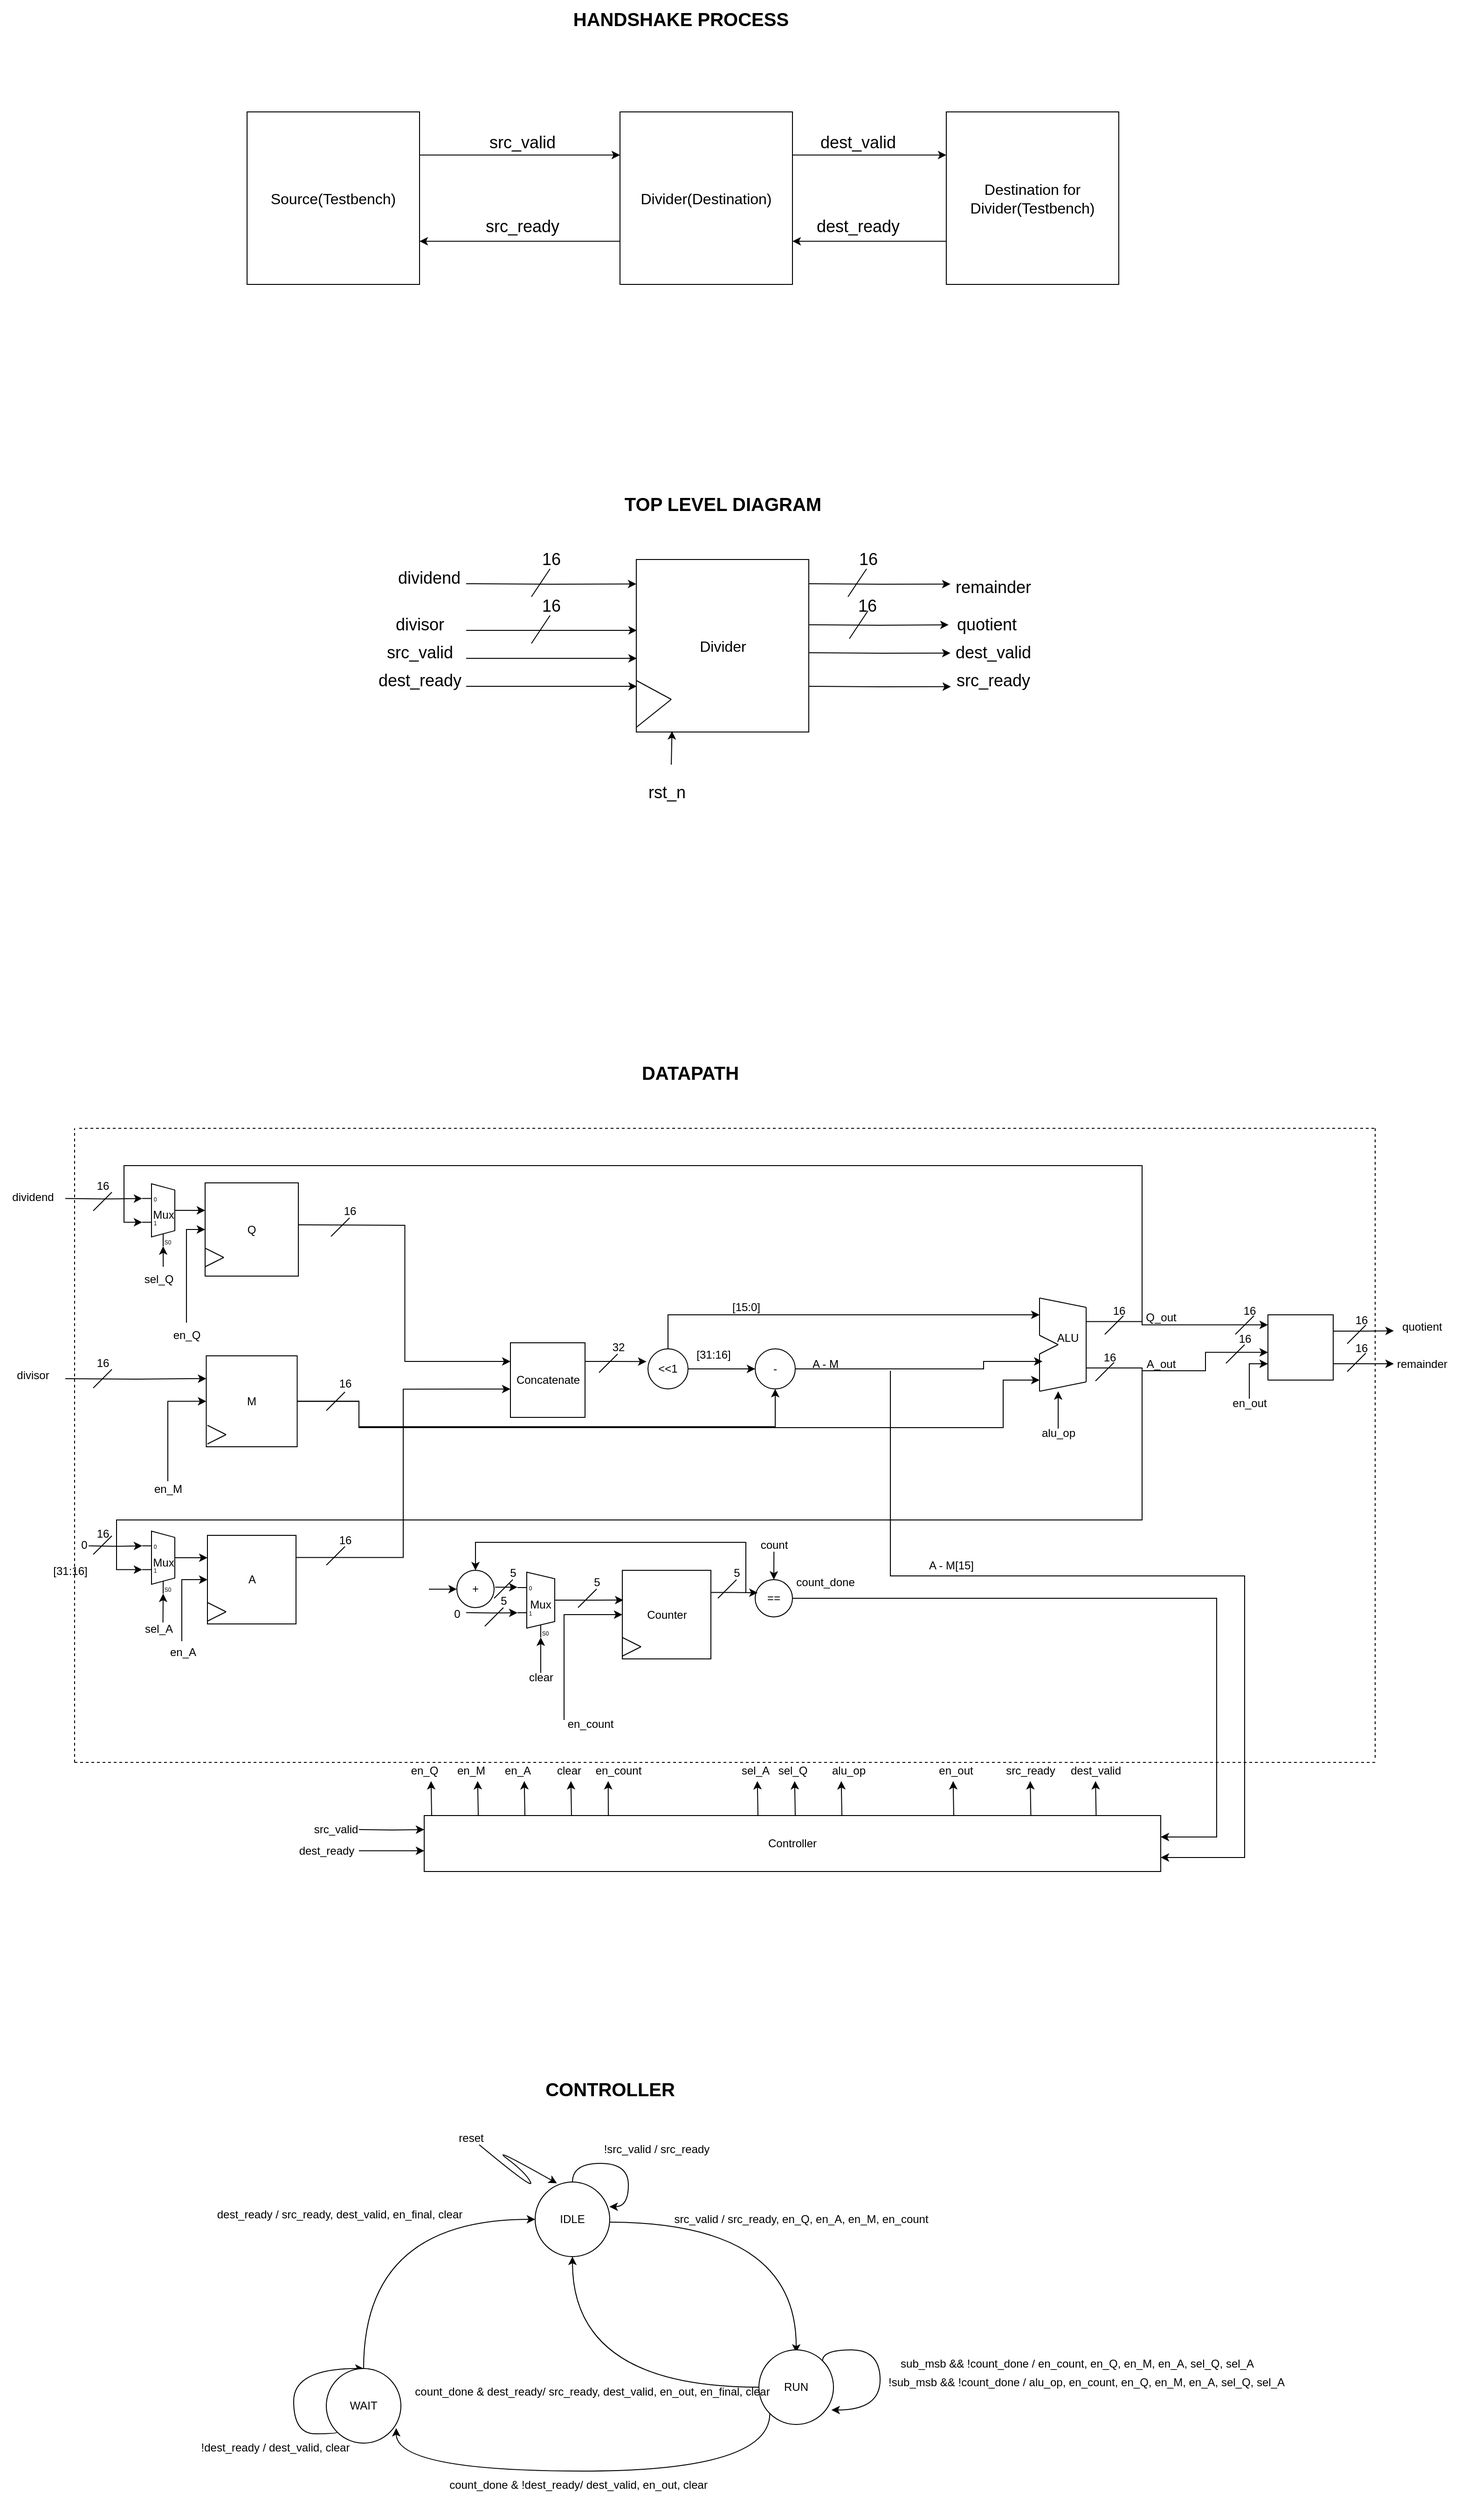 <mxfile version="24.7.6">
  <diagram name="Page-1" id="aMV5I71VGonIUbQJCdbF">
    <mxGraphModel dx="1135" dy="2235" grid="1" gridSize="10" guides="1" tooltips="1" connect="1" arrows="1" fold="1" page="1" pageScale="1" pageWidth="850" pageHeight="1100" math="0" shadow="0">
      <root>
        <mxCell id="0" />
        <mxCell id="1" parent="0" />
        <mxCell id="DsfY3s6e81VrVdrhE0-I-158" style="edgeStyle=orthogonalEdgeStyle;rounded=0;orthogonalLoop=1;jettySize=auto;html=1;entryX=0;entryY=0.5;entryDx=0;entryDy=0;" parent="1" target="DsfY3s6e81VrVdrhE0-I-159" edge="1">
          <mxGeometry relative="1" as="geometry">
            <mxPoint x="1155" y="378.5" as="sourcePoint" />
            <Array as="points">
              <mxPoint x="1155" y="278.5" />
            </Array>
          </mxGeometry>
        </mxCell>
        <mxCell id="DsfY3s6e81VrVdrhE0-I-248" style="edgeStyle=orthogonalEdgeStyle;rounded=0;orthogonalLoop=1;jettySize=auto;html=1;exitX=1;exitY=0.25;exitDx=0;exitDy=0;entryX=0;entryY=0.25;entryDx=0;entryDy=0;" parent="1" target="DsfY3s6e81VrVdrhE0-I-250" edge="1">
          <mxGeometry relative="1" as="geometry">
            <mxPoint x="1490" y="430" as="targetPoint" />
            <mxPoint x="1275" y="273.5" as="sourcePoint" />
          </mxGeometry>
        </mxCell>
        <mxCell id="DsfY3s6e81VrVdrhE0-I-159" value="Q" style="whiteSpace=wrap;html=1;aspect=fixed;" parent="1" vertex="1">
          <mxGeometry x="1175" y="228.5" width="100" height="100" as="geometry" />
        </mxCell>
        <mxCell id="DsfY3s6e81VrVdrhE0-I-160" style="edgeStyle=orthogonalEdgeStyle;rounded=0;orthogonalLoop=1;jettySize=auto;html=1;entryX=0;entryY=0.25;entryDx=0;entryDy=0;" parent="1" target="DsfY3s6e81VrVdrhE0-I-162" edge="1">
          <mxGeometry relative="1" as="geometry">
            <mxPoint x="1025" y="438.5" as="sourcePoint" />
          </mxGeometry>
        </mxCell>
        <mxCell id="DsfY3s6e81VrVdrhE0-I-161" style="edgeStyle=orthogonalEdgeStyle;rounded=0;orthogonalLoop=1;jettySize=auto;html=1;exitX=0;exitY=0.5;exitDx=0;exitDy=0;entryX=0;entryY=0.5;entryDx=0;entryDy=0;" parent="1" target="DsfY3s6e81VrVdrhE0-I-162" edge="1">
          <mxGeometry relative="1" as="geometry">
            <mxPoint x="1135" y="548.5" as="sourcePoint" />
            <Array as="points">
              <mxPoint x="1135" y="462.5" />
            </Array>
          </mxGeometry>
        </mxCell>
        <mxCell id="DsfY3s6e81VrVdrhE0-I-258" style="edgeStyle=orthogonalEdgeStyle;rounded=0;orthogonalLoop=1;jettySize=auto;html=1;exitX=1;exitY=0.5;exitDx=0;exitDy=0;entryX=0.5;entryY=1;entryDx=0;entryDy=0;" parent="1" source="DsfY3s6e81VrVdrhE0-I-162" target="DsfY3s6e81VrVdrhE0-I-256" edge="1">
          <mxGeometry relative="1" as="geometry">
            <mxPoint x="1791.111" y="500" as="targetPoint" />
            <Array as="points">
              <mxPoint x="1340" y="463" />
              <mxPoint x="1340" y="490" />
              <mxPoint x="1787" y="490" />
            </Array>
          </mxGeometry>
        </mxCell>
        <mxCell id="DsfY3s6e81VrVdrhE0-I-278" style="edgeStyle=orthogonalEdgeStyle;rounded=0;orthogonalLoop=1;jettySize=auto;html=1;exitX=1;exitY=0.5;exitDx=0;exitDy=0;" parent="1" source="DsfY3s6e81VrVdrhE0-I-162" edge="1">
          <mxGeometry relative="1" as="geometry">
            <mxPoint x="2070" y="440" as="targetPoint" />
            <Array as="points">
              <mxPoint x="1340" y="463" />
              <mxPoint x="1340" y="491" />
              <mxPoint x="2031" y="491" />
            </Array>
          </mxGeometry>
        </mxCell>
        <mxCell id="DsfY3s6e81VrVdrhE0-I-162" value="M" style="whiteSpace=wrap;html=1;aspect=fixed;" parent="1" vertex="1">
          <mxGeometry x="1176.25" y="414" width="97.5" height="97.5" as="geometry" />
        </mxCell>
        <mxCell id="DsfY3s6e81VrVdrhE0-I-163" style="edgeStyle=orthogonalEdgeStyle;rounded=0;orthogonalLoop=1;jettySize=auto;html=1;entryX=0;entryY=0.5;entryDx=0;entryDy=0;" parent="1" target="DsfY3s6e81VrVdrhE0-I-165" edge="1">
          <mxGeometry relative="1" as="geometry">
            <mxPoint x="1150" y="720" as="sourcePoint" />
            <Array as="points">
              <mxPoint x="1150" y="654" />
            </Array>
          </mxGeometry>
        </mxCell>
        <mxCell id="DsfY3s6e81VrVdrhE0-I-249" style="edgeStyle=orthogonalEdgeStyle;rounded=0;orthogonalLoop=1;jettySize=auto;html=1;exitX=1;exitY=0.25;exitDx=0;exitDy=0;entryX=-0.001;entryY=0.621;entryDx=0;entryDy=0;entryPerimeter=0;" parent="1" source="DsfY3s6e81VrVdrhE0-I-165" target="DsfY3s6e81VrVdrhE0-I-250" edge="1">
          <mxGeometry relative="1" as="geometry">
            <mxPoint x="1490" y="454.839" as="targetPoint" />
          </mxGeometry>
        </mxCell>
        <mxCell id="DsfY3s6e81VrVdrhE0-I-165" value="A" style="whiteSpace=wrap;html=1;aspect=fixed;" parent="1" vertex="1">
          <mxGeometry x="1177.5" y="606.5" width="95" height="95" as="geometry" />
        </mxCell>
        <mxCell id="DsfY3s6e81VrVdrhE0-I-166" value="" style="endArrow=none;html=1;rounded=0;" parent="1" edge="1">
          <mxGeometry width="50" height="50" relative="1" as="geometry">
            <mxPoint x="1175" y="318.5" as="sourcePoint" />
            <mxPoint x="1195" y="308.5" as="targetPoint" />
          </mxGeometry>
        </mxCell>
        <mxCell id="DsfY3s6e81VrVdrhE0-I-167" value="" style="endArrow=none;html=1;rounded=0;" parent="1" edge="1">
          <mxGeometry width="50" height="50" relative="1" as="geometry">
            <mxPoint x="1175" y="298.5" as="sourcePoint" />
            <mxPoint x="1195" y="308.5" as="targetPoint" />
          </mxGeometry>
        </mxCell>
        <mxCell id="DsfY3s6e81VrVdrhE0-I-168" value="" style="endArrow=none;html=1;rounded=0;" parent="1" edge="1">
          <mxGeometry width="50" height="50" relative="1" as="geometry">
            <mxPoint x="1177.5" y="488.5" as="sourcePoint" />
            <mxPoint x="1197.5" y="498.5" as="targetPoint" />
          </mxGeometry>
        </mxCell>
        <mxCell id="DsfY3s6e81VrVdrhE0-I-169" value="" style="endArrow=none;html=1;rounded=0;" parent="1" edge="1">
          <mxGeometry width="50" height="50" relative="1" as="geometry">
            <mxPoint x="1177.5" y="508.5" as="sourcePoint" />
            <mxPoint x="1197.5" y="498.5" as="targetPoint" />
          </mxGeometry>
        </mxCell>
        <mxCell id="DsfY3s6e81VrVdrhE0-I-170" value="" style="endArrow=none;html=1;rounded=0;" parent="1" edge="1">
          <mxGeometry width="50" height="50" relative="1" as="geometry">
            <mxPoint x="1177.5" y="698.5" as="sourcePoint" />
            <mxPoint x="1197.5" y="688.5" as="targetPoint" />
          </mxGeometry>
        </mxCell>
        <mxCell id="DsfY3s6e81VrVdrhE0-I-171" value="" style="endArrow=none;html=1;rounded=0;" parent="1" edge="1">
          <mxGeometry width="50" height="50" relative="1" as="geometry">
            <mxPoint x="1177.5" y="678.5" as="sourcePoint" />
            <mxPoint x="1197.5" y="688.5" as="targetPoint" />
          </mxGeometry>
        </mxCell>
        <mxCell id="DsfY3s6e81VrVdrhE0-I-174" value="" style="endArrow=none;html=1;rounded=0;" parent="1" edge="1">
          <mxGeometry width="50" height="50" relative="1" as="geometry">
            <mxPoint x="1305" y="472.75" as="sourcePoint" />
            <mxPoint x="1325" y="452.75" as="targetPoint" />
          </mxGeometry>
        </mxCell>
        <mxCell id="DsfY3s6e81VrVdrhE0-I-175" value="16" style="text;html=1;align=center;verticalAlign=middle;resizable=0;points=[];autosize=1;strokeColor=none;fillColor=none;" parent="1" vertex="1">
          <mxGeometry x="1305" y="428.5" width="40" height="30" as="geometry" />
        </mxCell>
        <mxCell id="DsfY3s6e81VrVdrhE0-I-176" value="" style="endArrow=none;html=1;rounded=0;" parent="1" edge="1">
          <mxGeometry width="50" height="50" relative="1" as="geometry">
            <mxPoint x="1305" y="638.5" as="sourcePoint" />
            <mxPoint x="1325" y="618.5" as="targetPoint" />
          </mxGeometry>
        </mxCell>
        <mxCell id="DsfY3s6e81VrVdrhE0-I-177" value="16" style="text;html=1;align=center;verticalAlign=middle;resizable=0;points=[];autosize=1;strokeColor=none;fillColor=none;" parent="1" vertex="1">
          <mxGeometry x="1305" y="596.5" width="40" height="30" as="geometry" />
        </mxCell>
        <mxCell id="DsfY3s6e81VrVdrhE0-I-183" value="" style="endArrow=none;html=1;rounded=0;" parent="1" edge="1">
          <mxGeometry width="50" height="50" relative="1" as="geometry">
            <mxPoint x="1310" y="286" as="sourcePoint" />
            <mxPoint x="1330" y="266" as="targetPoint" />
          </mxGeometry>
        </mxCell>
        <mxCell id="DsfY3s6e81VrVdrhE0-I-184" value="16" style="text;html=1;align=center;verticalAlign=middle;resizable=0;points=[];autosize=1;strokeColor=none;fillColor=none;" parent="1" vertex="1">
          <mxGeometry x="1310" y="244" width="40" height="30" as="geometry" />
        </mxCell>
        <mxCell id="DsfY3s6e81VrVdrhE0-I-185" value="dividend" style="text;html=1;align=center;verticalAlign=middle;resizable=0;points=[];autosize=1;strokeColor=none;fillColor=none;" parent="1" vertex="1">
          <mxGeometry x="955" y="228.5" width="70" height="30" as="geometry" />
        </mxCell>
        <mxCell id="DsfY3s6e81VrVdrhE0-I-186" value="divisor" style="text;html=1;align=center;verticalAlign=middle;resizable=0;points=[];autosize=1;strokeColor=none;fillColor=none;" parent="1" vertex="1">
          <mxGeometry x="960" y="419.5" width="60" height="30" as="geometry" />
        </mxCell>
        <mxCell id="DsfY3s6e81VrVdrhE0-I-187" style="edgeStyle=orthogonalEdgeStyle;rounded=0;orthogonalLoop=1;jettySize=auto;html=1;exitX=0;exitY=0.19;exitDx=0;exitDy=3;exitPerimeter=0;entryX=0;entryY=0.19;entryDx=0;entryDy=3;entryPerimeter=0;" parent="1" target="DsfY3s6e81VrVdrhE0-I-189" edge="1">
          <mxGeometry relative="1" as="geometry">
            <mxPoint x="1025" y="245.294" as="sourcePoint" />
          </mxGeometry>
        </mxCell>
        <mxCell id="DsfY3s6e81VrVdrhE0-I-188" style="edgeStyle=orthogonalEdgeStyle;rounded=0;orthogonalLoop=1;jettySize=auto;html=1;exitX=0.278;exitY=1;exitDx=10;exitDy=0;exitPerimeter=0;entryX=0.278;entryY=1;entryDx=10;entryDy=0;entryPerimeter=0;" parent="1" target="DsfY3s6e81VrVdrhE0-I-189" edge="1">
          <mxGeometry relative="1" as="geometry">
            <mxPoint x="1130.082" y="318.5" as="sourcePoint" />
          </mxGeometry>
        </mxCell>
        <mxCell id="DsfY3s6e81VrVdrhE0-I-279" style="edgeStyle=orthogonalEdgeStyle;rounded=0;orthogonalLoop=1;jettySize=auto;html=1;entryX=0;entryY=0.571;entryDx=0;entryDy=3;entryPerimeter=0;exitX=0.89;exitY=-0.09;exitDx=0;exitDy=0;exitPerimeter=0;" parent="1" source="DsfY3s6e81VrVdrhE0-I-272" target="DsfY3s6e81VrVdrhE0-I-189" edge="1">
          <mxGeometry relative="1" as="geometry">
            <mxPoint x="2180" y="380" as="sourcePoint" />
            <Array as="points">
              <mxPoint x="2180" y="377" />
              <mxPoint x="2180" y="210" />
              <mxPoint x="1088" y="210" />
              <mxPoint x="1088" y="271" />
            </Array>
          </mxGeometry>
        </mxCell>
        <mxCell id="DsfY3s6e81VrVdrhE0-I-189" value="Mux" style="shadow=0;dashed=0;align=center;html=1;strokeWidth=1;shape=mxgraph.electrical.abstract.mux2;whiteSpace=wrap;" parent="1" vertex="1">
          <mxGeometry x="1107.5" y="229.5" width="45" height="67" as="geometry" />
        </mxCell>
        <mxCell id="DsfY3s6e81VrVdrhE0-I-190" value="" style="endArrow=none;html=1;rounded=0;" parent="1" edge="1">
          <mxGeometry width="50" height="50" relative="1" as="geometry">
            <mxPoint x="1055" y="258.5" as="sourcePoint" />
            <mxPoint x="1075" y="238.5" as="targetPoint" />
          </mxGeometry>
        </mxCell>
        <mxCell id="DsfY3s6e81VrVdrhE0-I-191" value="16" style="text;html=1;align=center;verticalAlign=middle;resizable=0;points=[];autosize=1;strokeColor=none;fillColor=none;" parent="1" vertex="1">
          <mxGeometry x="1045" y="216.5" width="40" height="30" as="geometry" />
        </mxCell>
        <mxCell id="DsfY3s6e81VrVdrhE0-I-192" value="" style="endArrow=none;html=1;rounded=0;" parent="1" edge="1">
          <mxGeometry width="50" height="50" relative="1" as="geometry">
            <mxPoint x="1055" y="448.5" as="sourcePoint" />
            <mxPoint x="1075" y="428.5" as="targetPoint" />
          </mxGeometry>
        </mxCell>
        <mxCell id="DsfY3s6e81VrVdrhE0-I-193" value="16" style="text;html=1;align=center;verticalAlign=middle;resizable=0;points=[];autosize=1;strokeColor=none;fillColor=none;" parent="1" vertex="1">
          <mxGeometry x="1045" y="406.5" width="40" height="30" as="geometry" />
        </mxCell>
        <mxCell id="DsfY3s6e81VrVdrhE0-I-194" style="edgeStyle=orthogonalEdgeStyle;rounded=0;orthogonalLoop=1;jettySize=auto;html=1;exitX=1;exitY=0.5;exitDx=0;exitDy=-5;exitPerimeter=0;entryX=0;entryY=0.295;entryDx=0;entryDy=0;entryPerimeter=0;" parent="1" source="DsfY3s6e81VrVdrhE0-I-189" target="DsfY3s6e81VrVdrhE0-I-159" edge="1">
          <mxGeometry relative="1" as="geometry" />
        </mxCell>
        <mxCell id="DsfY3s6e81VrVdrhE0-I-200" value="[31:16]" style="text;html=1;align=center;verticalAlign=middle;resizable=0;points=[];autosize=1;strokeColor=none;fillColor=none;" parent="1" vertex="1">
          <mxGeometry x="1000" y="630" width="60" height="30" as="geometry" />
        </mxCell>
        <mxCell id="DsfY3s6e81VrVdrhE0-I-207" value="en_Q" style="text;html=1;align=center;verticalAlign=middle;resizable=0;points=[];autosize=1;strokeColor=none;fillColor=none;" parent="1" vertex="1">
          <mxGeometry x="1130" y="376.5" width="50" height="30" as="geometry" />
        </mxCell>
        <mxCell id="DsfY3s6e81VrVdrhE0-I-208" value="sel_Q" style="text;html=1;align=center;verticalAlign=middle;resizable=0;points=[];autosize=1;strokeColor=none;fillColor=none;" parent="1" vertex="1">
          <mxGeometry x="1100" y="316.5" width="50" height="30" as="geometry" />
        </mxCell>
        <mxCell id="DsfY3s6e81VrVdrhE0-I-210" style="edgeStyle=orthogonalEdgeStyle;rounded=0;orthogonalLoop=1;jettySize=auto;html=1;exitX=0;exitY=0.5;exitDx=0;exitDy=0;entryX=0;entryY=0.5;entryDx=0;entryDy=0;" parent="1" target="DsfY3s6e81VrVdrhE0-I-211" edge="1">
          <mxGeometry relative="1" as="geometry">
            <mxPoint x="1415" y="664.226" as="sourcePoint" />
          </mxGeometry>
        </mxCell>
        <mxCell id="DsfY3s6e81VrVdrhE0-I-211" value="+" style="ellipse;whiteSpace=wrap;html=1;aspect=fixed;" parent="1" vertex="1">
          <mxGeometry x="1445" y="644" width="40" height="40" as="geometry" />
        </mxCell>
        <mxCell id="DsfY3s6e81VrVdrhE0-I-296" style="edgeStyle=orthogonalEdgeStyle;rounded=0;orthogonalLoop=1;jettySize=auto;html=1;exitX=0;exitY=0.5;exitDx=0;exitDy=0;entryX=0;entryY=0.5;entryDx=0;entryDy=0;" parent="1" target="DsfY3s6e81VrVdrhE0-I-213" edge="1">
          <mxGeometry relative="1" as="geometry">
            <mxPoint x="1560" y="804.528" as="sourcePoint" />
            <Array as="points">
              <mxPoint x="1560" y="691" />
            </Array>
          </mxGeometry>
        </mxCell>
        <mxCell id="DsfY3s6e81VrVdrhE0-I-213" value="Counter" style="whiteSpace=wrap;html=1;aspect=fixed;" parent="1" vertex="1">
          <mxGeometry x="1622.5" y="644" width="95" height="95" as="geometry" />
        </mxCell>
        <mxCell id="DsfY3s6e81VrVdrhE0-I-214" value="" style="endArrow=none;html=1;rounded=0;" parent="1" edge="1">
          <mxGeometry width="50" height="50" relative="1" as="geometry">
            <mxPoint x="1622.5" y="736" as="sourcePoint" />
            <mxPoint x="1642.5" y="726" as="targetPoint" />
          </mxGeometry>
        </mxCell>
        <mxCell id="DsfY3s6e81VrVdrhE0-I-215" value="" style="endArrow=none;html=1;rounded=0;" parent="1" edge="1">
          <mxGeometry width="50" height="50" relative="1" as="geometry">
            <mxPoint x="1622.5" y="716" as="sourcePoint" />
            <mxPoint x="1642.5" y="726" as="targetPoint" />
          </mxGeometry>
        </mxCell>
        <mxCell id="DsfY3s6e81VrVdrhE0-I-218" style="edgeStyle=orthogonalEdgeStyle;rounded=0;orthogonalLoop=1;jettySize=auto;html=1;exitX=0.3;exitY=1;exitDx=10;exitDy=0;exitPerimeter=0;entryX=0.3;entryY=1;entryDx=10;entryDy=0;entryPerimeter=0;" parent="1" target="DsfY3s6e81VrVdrhE0-I-220" edge="1">
          <mxGeometry relative="1" as="geometry">
            <mxPoint x="1535" y="754" as="sourcePoint" />
          </mxGeometry>
        </mxCell>
        <mxCell id="DsfY3s6e81VrVdrhE0-I-219" style="edgeStyle=orthogonalEdgeStyle;rounded=0;orthogonalLoop=1;jettySize=auto;html=1;exitX=0;exitY=0.579;exitDx=0;exitDy=3;exitPerimeter=0;entryX=0;entryY=0.579;entryDx=0;entryDy=3;entryPerimeter=0;" parent="1" target="DsfY3s6e81VrVdrhE0-I-220" edge="1">
          <mxGeometry relative="1" as="geometry">
            <mxPoint x="1455" y="689.333" as="sourcePoint" />
          </mxGeometry>
        </mxCell>
        <mxCell id="DsfY3s6e81VrVdrhE0-I-220" value="Mux" style="shadow=0;dashed=0;align=center;html=1;strokeWidth=1;shape=mxgraph.electrical.abstract.mux2;whiteSpace=wrap;" parent="1" vertex="1">
          <mxGeometry x="1510" y="646" width="50" height="70" as="geometry" />
        </mxCell>
        <mxCell id="DsfY3s6e81VrVdrhE0-I-221" style="edgeStyle=orthogonalEdgeStyle;rounded=0;orthogonalLoop=1;jettySize=auto;html=1;exitX=1;exitY=0.5;exitDx=0;exitDy=-5;exitPerimeter=0;entryX=0.012;entryY=0.336;entryDx=0;entryDy=0;entryPerimeter=0;" parent="1" source="DsfY3s6e81VrVdrhE0-I-220" target="DsfY3s6e81VrVdrhE0-I-213" edge="1">
          <mxGeometry relative="1" as="geometry" />
        </mxCell>
        <mxCell id="DsfY3s6e81VrVdrhE0-I-222" style="edgeStyle=orthogonalEdgeStyle;rounded=0;orthogonalLoop=1;jettySize=auto;html=1;exitX=1.027;exitY=0.453;exitDx=0;exitDy=0;exitPerimeter=0;entryX=0;entryY=0.193;entryDx=0;entryDy=3;entryPerimeter=0;" parent="1" source="DsfY3s6e81VrVdrhE0-I-211" target="DsfY3s6e81VrVdrhE0-I-220" edge="1">
          <mxGeometry relative="1" as="geometry" />
        </mxCell>
        <mxCell id="DsfY3s6e81VrVdrhE0-I-223" style="edgeStyle=orthogonalEdgeStyle;rounded=0;orthogonalLoop=1;jettySize=auto;html=1;exitX=0.5;exitY=0;exitDx=0;exitDy=0;entryX=0.5;entryY=0;entryDx=0;entryDy=0;" parent="1" target="DsfY3s6e81VrVdrhE0-I-224" edge="1">
          <mxGeometry relative="1" as="geometry">
            <mxPoint x="1785.135" y="624" as="sourcePoint" />
          </mxGeometry>
        </mxCell>
        <mxCell id="DsfY3s6e81VrVdrhE0-I-317" style="edgeStyle=orthogonalEdgeStyle;rounded=0;orthogonalLoop=1;jettySize=auto;html=1;exitX=1;exitY=0.5;exitDx=0;exitDy=0;entryX=1;entryY=0.383;entryDx=0;entryDy=0;entryPerimeter=0;" parent="1" source="DsfY3s6e81VrVdrhE0-I-224" target="DsfY3s6e81VrVdrhE0-I-315" edge="1">
          <mxGeometry relative="1" as="geometry">
            <mxPoint x="2260.333" y="930" as="targetPoint" />
            <Array as="points">
              <mxPoint x="2260" y="674" />
              <mxPoint x="2260" y="930" />
            </Array>
          </mxGeometry>
        </mxCell>
        <mxCell id="DsfY3s6e81VrVdrhE0-I-224" value="==" style="ellipse;whiteSpace=wrap;html=1;aspect=fixed;" parent="1" vertex="1">
          <mxGeometry x="1765" y="654" width="40" height="40" as="geometry" />
        </mxCell>
        <mxCell id="DsfY3s6e81VrVdrhE0-I-225" value="count" style="text;html=1;align=center;verticalAlign=middle;resizable=0;points=[];autosize=1;strokeColor=none;fillColor=none;" parent="1" vertex="1">
          <mxGeometry x="1760" y="602" width="50" height="30" as="geometry" />
        </mxCell>
        <mxCell id="DsfY3s6e81VrVdrhE0-I-226" value="" style="endArrow=classic;html=1;rounded=0;entryX=0.5;entryY=0;entryDx=0;entryDy=0;" parent="1" target="DsfY3s6e81VrVdrhE0-I-211" edge="1">
          <mxGeometry width="50" height="50" relative="1" as="geometry">
            <mxPoint x="1755" y="668" as="sourcePoint" />
            <mxPoint x="1475" y="644" as="targetPoint" />
            <Array as="points">
              <mxPoint x="1755" y="614" />
              <mxPoint x="1465" y="614" />
            </Array>
          </mxGeometry>
        </mxCell>
        <mxCell id="DsfY3s6e81VrVdrhE0-I-227" style="edgeStyle=orthogonalEdgeStyle;rounded=0;orthogonalLoop=1;jettySize=auto;html=1;exitX=1;exitY=0.25;exitDx=0;exitDy=0;entryX=0.065;entryY=0.351;entryDx=0;entryDy=0;entryPerimeter=0;" parent="1" source="DsfY3s6e81VrVdrhE0-I-213" target="DsfY3s6e81VrVdrhE0-I-224" edge="1">
          <mxGeometry relative="1" as="geometry" />
        </mxCell>
        <mxCell id="DsfY3s6e81VrVdrhE0-I-228" value="count_done" style="text;html=1;align=center;verticalAlign=middle;resizable=0;points=[];autosize=1;strokeColor=none;fillColor=none;" parent="1" vertex="1">
          <mxGeometry x="1795" y="642" width="90" height="30" as="geometry" />
        </mxCell>
        <mxCell id="DsfY3s6e81VrVdrhE0-I-229" value="en_count" style="text;html=1;align=center;verticalAlign=middle;resizable=0;points=[];autosize=1;strokeColor=none;fillColor=none;" parent="1" vertex="1">
          <mxGeometry x="1552.5" y="794" width="70" height="30" as="geometry" />
        </mxCell>
        <mxCell id="DsfY3s6e81VrVdrhE0-I-230" value="" style="endArrow=none;html=1;rounded=0;" parent="1" edge="1">
          <mxGeometry width="50" height="50" relative="1" as="geometry">
            <mxPoint x="1485" y="674" as="sourcePoint" />
            <mxPoint x="1505" y="654" as="targetPoint" />
          </mxGeometry>
        </mxCell>
        <mxCell id="DsfY3s6e81VrVdrhE0-I-231" value="5" style="text;html=1;align=center;verticalAlign=middle;resizable=0;points=[];autosize=1;strokeColor=none;fillColor=none;" parent="1" vertex="1">
          <mxGeometry x="1490" y="632" width="30" height="30" as="geometry" />
        </mxCell>
        <mxCell id="DsfY3s6e81VrVdrhE0-I-232" value="" style="endArrow=none;html=1;rounded=0;" parent="1" edge="1">
          <mxGeometry width="50" height="50" relative="1" as="geometry">
            <mxPoint x="1575" y="684" as="sourcePoint" />
            <mxPoint x="1595" y="664" as="targetPoint" />
          </mxGeometry>
        </mxCell>
        <mxCell id="DsfY3s6e81VrVdrhE0-I-233" value="5" style="text;html=1;align=center;verticalAlign=middle;resizable=0;points=[];autosize=1;strokeColor=none;fillColor=none;" parent="1" vertex="1">
          <mxGeometry x="1580" y="642" width="30" height="30" as="geometry" />
        </mxCell>
        <mxCell id="DsfY3s6e81VrVdrhE0-I-234" value="" style="endArrow=none;html=1;rounded=0;" parent="1" edge="1">
          <mxGeometry width="50" height="50" relative="1" as="geometry">
            <mxPoint x="1725" y="674" as="sourcePoint" />
            <mxPoint x="1745" y="654" as="targetPoint" />
          </mxGeometry>
        </mxCell>
        <mxCell id="DsfY3s6e81VrVdrhE0-I-235" value="5" style="text;html=1;align=center;verticalAlign=middle;resizable=0;points=[];autosize=1;strokeColor=none;fillColor=none;" parent="1" vertex="1">
          <mxGeometry x="1730" y="632" width="30" height="30" as="geometry" />
        </mxCell>
        <mxCell id="DsfY3s6e81VrVdrhE0-I-236" value="" style="endArrow=none;html=1;rounded=0;" parent="1" edge="1">
          <mxGeometry width="50" height="50" relative="1" as="geometry">
            <mxPoint x="1475" y="704" as="sourcePoint" />
            <mxPoint x="1495" y="684" as="targetPoint" />
          </mxGeometry>
        </mxCell>
        <mxCell id="DsfY3s6e81VrVdrhE0-I-237" value="5" style="text;html=1;align=center;verticalAlign=middle;resizable=0;points=[];autosize=1;strokeColor=none;fillColor=none;" parent="1" vertex="1">
          <mxGeometry x="1480" y="662" width="30" height="30" as="geometry" />
        </mxCell>
        <mxCell id="DsfY3s6e81VrVdrhE0-I-238" value="0" style="text;html=1;align=center;verticalAlign=middle;resizable=0;points=[];autosize=1;strokeColor=none;fillColor=none;" parent="1" vertex="1">
          <mxGeometry x="1430" y="676" width="30" height="30" as="geometry" />
        </mxCell>
        <mxCell id="DsfY3s6e81VrVdrhE0-I-239" value="clear" style="text;html=1;align=center;verticalAlign=middle;resizable=0;points=[];autosize=1;strokeColor=none;fillColor=none;" parent="1" vertex="1">
          <mxGeometry x="1510" y="744" width="50" height="30" as="geometry" />
        </mxCell>
        <mxCell id="DsfY3s6e81VrVdrhE0-I-240" value="en_M" style="text;html=1;align=center;verticalAlign=middle;resizable=0;points=[];autosize=1;strokeColor=none;fillColor=none;" parent="1" vertex="1">
          <mxGeometry x="1110" y="542" width="50" height="30" as="geometry" />
        </mxCell>
        <mxCell id="DsfY3s6e81VrVdrhE0-I-241" value="en_A" style="text;html=1;align=center;verticalAlign=middle;resizable=0;points=[];autosize=1;strokeColor=none;fillColor=none;" parent="1" vertex="1">
          <mxGeometry x="1126.25" y="717" width="50" height="30" as="geometry" />
        </mxCell>
        <mxCell id="DsfY3s6e81VrVdrhE0-I-243" style="edgeStyle=orthogonalEdgeStyle;rounded=0;orthogonalLoop=1;jettySize=auto;html=1;exitX=1;exitY=0.5;exitDx=0;exitDy=-5;exitPerimeter=0;entryX=0;entryY=0.25;entryDx=0;entryDy=0;" parent="1" source="DsfY3s6e81VrVdrhE0-I-242" target="DsfY3s6e81VrVdrhE0-I-165" edge="1">
          <mxGeometry relative="1" as="geometry" />
        </mxCell>
        <mxCell id="g3JWG0wVSetdQ4iCRvYI-6" style="edgeStyle=orthogonalEdgeStyle;rounded=0;orthogonalLoop=1;jettySize=auto;html=1;exitX=0.278;exitY=1;exitDx=10;exitDy=0;exitPerimeter=0;entryX=0.278;entryY=1;entryDx=10;entryDy=0;entryPerimeter=0;" parent="1" target="DsfY3s6e81VrVdrhE0-I-242" edge="1">
          <mxGeometry relative="1" as="geometry">
            <mxPoint x="1129.789" y="700" as="sourcePoint" />
          </mxGeometry>
        </mxCell>
        <mxCell id="pyoUP8Q9Z5OEXJ31vPSe-53" style="edgeStyle=orthogonalEdgeStyle;rounded=0;orthogonalLoop=1;jettySize=auto;html=1;exitX=0;exitY=0.19;exitDx=0;exitDy=3;exitPerimeter=0;entryX=0;entryY=0.19;entryDx=0;entryDy=3;entryPerimeter=0;" edge="1" parent="1" target="DsfY3s6e81VrVdrhE0-I-242">
          <mxGeometry relative="1" as="geometry">
            <mxPoint x="1050" y="617.774" as="sourcePoint" />
          </mxGeometry>
        </mxCell>
        <mxCell id="DsfY3s6e81VrVdrhE0-I-242" value="Mux" style="shadow=0;dashed=0;align=center;html=1;strokeWidth=1;shape=mxgraph.electrical.abstract.mux2;whiteSpace=wrap;" parent="1" vertex="1">
          <mxGeometry x="1107.5" y="602" width="45" height="67" as="geometry" />
        </mxCell>
        <mxCell id="DsfY3s6e81VrVdrhE0-I-245" value="0" style="text;html=1;align=center;verticalAlign=middle;resizable=0;points=[];autosize=1;strokeColor=none;fillColor=none;" parent="1" vertex="1">
          <mxGeometry x="1030" y="602" width="30" height="30" as="geometry" />
        </mxCell>
        <mxCell id="DsfY3s6e81VrVdrhE0-I-246" value="" style="endArrow=none;html=1;rounded=0;" parent="1" edge="1">
          <mxGeometry width="50" height="50" relative="1" as="geometry">
            <mxPoint x="1055" y="627" as="sourcePoint" />
            <mxPoint x="1075" y="607" as="targetPoint" />
          </mxGeometry>
        </mxCell>
        <mxCell id="DsfY3s6e81VrVdrhE0-I-247" value="16" style="text;html=1;align=center;verticalAlign=middle;resizable=0;points=[];autosize=1;strokeColor=none;fillColor=none;" parent="1" vertex="1">
          <mxGeometry x="1045" y="590" width="40" height="30" as="geometry" />
        </mxCell>
        <mxCell id="DsfY3s6e81VrVdrhE0-I-250" value="Concatenate" style="whiteSpace=wrap;html=1;aspect=fixed;" parent="1" vertex="1">
          <mxGeometry x="1502.5" y="400" width="80" height="80" as="geometry" />
        </mxCell>
        <mxCell id="DsfY3s6e81VrVdrhE0-I-255" style="edgeStyle=orthogonalEdgeStyle;rounded=0;orthogonalLoop=1;jettySize=auto;html=1;exitX=1;exitY=0.5;exitDx=0;exitDy=0;entryX=0;entryY=0.5;entryDx=0;entryDy=0;" parent="1" source="DsfY3s6e81VrVdrhE0-I-251" target="DsfY3s6e81VrVdrhE0-I-256" edge="1">
          <mxGeometry relative="1" as="geometry">
            <mxPoint x="1740" y="428.29" as="targetPoint" />
          </mxGeometry>
        </mxCell>
        <mxCell id="DsfY3s6e81VrVdrhE0-I-275" style="edgeStyle=orthogonalEdgeStyle;rounded=0;orthogonalLoop=1;jettySize=auto;html=1;exitX=0.5;exitY=0;exitDx=0;exitDy=0;" parent="1" source="DsfY3s6e81VrVdrhE0-I-251" edge="1">
          <mxGeometry relative="1" as="geometry">
            <mxPoint x="2070" y="370" as="targetPoint" />
            <Array as="points">
              <mxPoint x="1672" y="370" />
            </Array>
          </mxGeometry>
        </mxCell>
        <mxCell id="DsfY3s6e81VrVdrhE0-I-251" value="&amp;lt;&amp;lt;1" style="ellipse;whiteSpace=wrap;html=1;aspect=fixed;" parent="1" vertex="1">
          <mxGeometry x="1650" y="406.5" width="43" height="43" as="geometry" />
        </mxCell>
        <mxCell id="DsfY3s6e81VrVdrhE0-I-252" style="edgeStyle=orthogonalEdgeStyle;rounded=0;orthogonalLoop=1;jettySize=auto;html=1;exitX=1;exitY=0.25;exitDx=0;exitDy=0;entryX=-0.039;entryY=0.317;entryDx=0;entryDy=0;entryPerimeter=0;" parent="1" source="DsfY3s6e81VrVdrhE0-I-250" target="DsfY3s6e81VrVdrhE0-I-251" edge="1">
          <mxGeometry relative="1" as="geometry" />
        </mxCell>
        <mxCell id="DsfY3s6e81VrVdrhE0-I-253" value="" style="endArrow=none;html=1;rounded=0;" parent="1" edge="1">
          <mxGeometry width="50" height="50" relative="1" as="geometry">
            <mxPoint x="1597.5" y="432" as="sourcePoint" />
            <mxPoint x="1617.5" y="412" as="targetPoint" />
          </mxGeometry>
        </mxCell>
        <mxCell id="DsfY3s6e81VrVdrhE0-I-254" value="32" style="text;html=1;align=center;verticalAlign=middle;resizable=0;points=[];autosize=1;strokeColor=none;fillColor=none;" parent="1" vertex="1">
          <mxGeometry x="1597.5" y="390" width="40" height="30" as="geometry" />
        </mxCell>
        <mxCell id="DsfY3s6e81VrVdrhE0-I-277" style="edgeStyle=orthogonalEdgeStyle;rounded=0;orthogonalLoop=1;jettySize=auto;html=1;exitX=1;exitY=0.5;exitDx=0;exitDy=0;" parent="1" source="DsfY3s6e81VrVdrhE0-I-256" edge="1">
          <mxGeometry relative="1" as="geometry">
            <mxPoint x="2073.137" y="420" as="targetPoint" />
            <Array as="points">
              <mxPoint x="2010" y="428" />
              <mxPoint x="2010" y="420" />
            </Array>
          </mxGeometry>
        </mxCell>
        <mxCell id="DsfY3s6e81VrVdrhE0-I-256" value="-" style="ellipse;whiteSpace=wrap;html=1;aspect=fixed;" parent="1" vertex="1">
          <mxGeometry x="1765" y="406.5" width="43" height="43" as="geometry" />
        </mxCell>
        <mxCell id="DsfY3s6e81VrVdrhE0-I-257" value="[31:16]" style="text;html=1;align=center;verticalAlign=middle;resizable=0;points=[];autosize=1;strokeColor=none;fillColor=none;" parent="1" vertex="1">
          <mxGeometry x="1690" y="398" width="60" height="30" as="geometry" />
        </mxCell>
        <mxCell id="DsfY3s6e81VrVdrhE0-I-261" value="A - M" style="text;html=1;align=center;verticalAlign=middle;resizable=0;points=[];autosize=1;strokeColor=none;fillColor=none;" parent="1" vertex="1">
          <mxGeometry x="1815" y="408" width="50" height="30" as="geometry" />
        </mxCell>
        <mxCell id="DsfY3s6e81VrVdrhE0-I-265" value="" style="endArrow=none;html=1;rounded=0;" parent="1" edge="1">
          <mxGeometry width="50" height="50" relative="1" as="geometry">
            <mxPoint x="2070" y="392" as="sourcePoint" />
            <mxPoint x="2070" y="352" as="targetPoint" />
          </mxGeometry>
        </mxCell>
        <mxCell id="DsfY3s6e81VrVdrhE0-I-266" value="" style="endArrow=none;html=1;rounded=0;" parent="1" edge="1">
          <mxGeometry width="50" height="50" relative="1" as="geometry">
            <mxPoint x="2070" y="452" as="sourcePoint" />
            <mxPoint x="2070" y="412" as="targetPoint" />
          </mxGeometry>
        </mxCell>
        <mxCell id="DsfY3s6e81VrVdrhE0-I-267" value="" style="endArrow=none;html=1;rounded=0;" parent="1" edge="1">
          <mxGeometry width="50" height="50" relative="1" as="geometry">
            <mxPoint x="2120" y="442" as="sourcePoint" />
            <mxPoint x="2120" y="362" as="targetPoint" />
          </mxGeometry>
        </mxCell>
        <mxCell id="DsfY3s6e81VrVdrhE0-I-268" value="" style="endArrow=none;html=1;rounded=0;" parent="1" edge="1">
          <mxGeometry width="50" height="50" relative="1" as="geometry">
            <mxPoint x="2120" y="442" as="sourcePoint" />
            <mxPoint x="2070" y="452" as="targetPoint" />
          </mxGeometry>
        </mxCell>
        <mxCell id="DsfY3s6e81VrVdrhE0-I-269" value="" style="endArrow=none;html=1;rounded=0;" parent="1" edge="1">
          <mxGeometry width="50" height="50" relative="1" as="geometry">
            <mxPoint x="2120" y="362" as="sourcePoint" />
            <mxPoint x="2070" y="352" as="targetPoint" />
          </mxGeometry>
        </mxCell>
        <mxCell id="DsfY3s6e81VrVdrhE0-I-270" value="" style="endArrow=none;html=1;rounded=0;" parent="1" edge="1">
          <mxGeometry width="50" height="50" relative="1" as="geometry">
            <mxPoint x="2070" y="412" as="sourcePoint" />
            <mxPoint x="2090" y="402" as="targetPoint" />
          </mxGeometry>
        </mxCell>
        <mxCell id="DsfY3s6e81VrVdrhE0-I-271" value="" style="endArrow=none;html=1;rounded=0;" parent="1" edge="1">
          <mxGeometry width="50" height="50" relative="1" as="geometry">
            <mxPoint x="2070" y="392" as="sourcePoint" />
            <mxPoint x="2090" y="402" as="targetPoint" />
          </mxGeometry>
        </mxCell>
        <mxCell id="DsfY3s6e81VrVdrhE0-I-272" value="ALU" style="text;html=1;align=center;verticalAlign=middle;resizable=0;points=[];autosize=1;strokeColor=none;fillColor=none;" parent="1" vertex="1">
          <mxGeometry x="2075" y="380" width="50" height="30" as="geometry" />
        </mxCell>
        <mxCell id="DsfY3s6e81VrVdrhE0-I-273" value="" style="endArrow=classic;html=1;rounded=0;" parent="1" edge="1">
          <mxGeometry width="50" height="50" relative="1" as="geometry">
            <mxPoint x="2090" y="492" as="sourcePoint" />
            <mxPoint x="2090" y="452" as="targetPoint" />
          </mxGeometry>
        </mxCell>
        <mxCell id="DsfY3s6e81VrVdrhE0-I-274" value="alu_op" style="text;html=1;align=center;verticalAlign=middle;resizable=0;points=[];autosize=1;strokeColor=none;fillColor=none;" parent="1" vertex="1">
          <mxGeometry x="2060" y="482" width="60" height="30" as="geometry" />
        </mxCell>
        <mxCell id="DsfY3s6e81VrVdrhE0-I-276" value="[15:0]" style="text;html=1;align=center;verticalAlign=middle;resizable=0;points=[];autosize=1;strokeColor=none;fillColor=none;" parent="1" vertex="1">
          <mxGeometry x="1730" y="346.5" width="50" height="30" as="geometry" />
        </mxCell>
        <mxCell id="DsfY3s6e81VrVdrhE0-I-280" style="edgeStyle=orthogonalEdgeStyle;rounded=0;orthogonalLoop=1;jettySize=auto;html=1;exitX=0.89;exitY=-0.09;exitDx=0;exitDy=0;exitPerimeter=0;entryX=0;entryY=0.571;entryDx=0;entryDy=3;entryPerimeter=0;" parent="1" target="DsfY3s6e81VrVdrhE0-I-242" edge="1">
          <mxGeometry relative="1" as="geometry">
            <mxPoint x="1080" y="631.667" as="targetPoint" />
            <mxPoint x="2120" y="427" as="sourcePoint" />
            <Array as="points">
              <mxPoint x="2180" y="427" />
              <mxPoint x="2180" y="590" />
              <mxPoint x="1080" y="590" />
              <mxPoint x="1080" y="643" />
            </Array>
          </mxGeometry>
        </mxCell>
        <mxCell id="DsfY3s6e81VrVdrhE0-I-282" style="edgeStyle=orthogonalEdgeStyle;rounded=0;orthogonalLoop=1;jettySize=auto;html=1;entryX=0;entryY=0.646;entryDx=0;entryDy=3;entryPerimeter=0;" parent="1" edge="1">
          <mxGeometry relative="1" as="geometry">
            <mxPoint x="2180" y="430" as="sourcePoint" />
            <mxPoint x="2315" y="410.25" as="targetPoint" />
            <Array as="points">
              <mxPoint x="2248" y="430" />
              <mxPoint x="2248" y="410" />
            </Array>
          </mxGeometry>
        </mxCell>
        <mxCell id="DsfY3s6e81VrVdrhE0-I-288" style="edgeStyle=orthogonalEdgeStyle;rounded=0;orthogonalLoop=1;jettySize=auto;html=1;entryX=0;entryY=0.215;entryDx=0;entryDy=3;entryPerimeter=0;" parent="1" edge="1">
          <mxGeometry relative="1" as="geometry">
            <mxPoint x="2180" y="370" as="sourcePoint" />
            <mxPoint x="2315" y="380.75" as="targetPoint" />
            <Array as="points">
              <mxPoint x="2180" y="381" />
            </Array>
          </mxGeometry>
        </mxCell>
        <mxCell id="DsfY3s6e81VrVdrhE0-I-289" value="" style="endArrow=none;html=1;rounded=0;" parent="1" edge="1">
          <mxGeometry width="50" height="50" relative="1" as="geometry">
            <mxPoint x="2280" y="391" as="sourcePoint" />
            <mxPoint x="2300" y="371" as="targetPoint" />
          </mxGeometry>
        </mxCell>
        <mxCell id="DsfY3s6e81VrVdrhE0-I-290" value="16" style="text;html=1;align=center;verticalAlign=middle;resizable=0;points=[];autosize=1;strokeColor=none;fillColor=none;" parent="1" vertex="1">
          <mxGeometry x="2275" y="351" width="40" height="30" as="geometry" />
        </mxCell>
        <mxCell id="DsfY3s6e81VrVdrhE0-I-291" value="" style="endArrow=none;html=1;rounded=0;" parent="1" edge="1">
          <mxGeometry width="50" height="50" relative="1" as="geometry">
            <mxPoint x="2270" y="422" as="sourcePoint" />
            <mxPoint x="2290" y="402" as="targetPoint" />
          </mxGeometry>
        </mxCell>
        <mxCell id="DsfY3s6e81VrVdrhE0-I-292" value="16" style="text;html=1;align=center;verticalAlign=middle;resizable=0;points=[];autosize=1;strokeColor=none;fillColor=none;" parent="1" vertex="1">
          <mxGeometry x="2270" y="381" width="40" height="30" as="geometry" />
        </mxCell>
        <mxCell id="DsfY3s6e81VrVdrhE0-I-293" value="en_out" style="text;html=1;align=center;verticalAlign=middle;resizable=0;points=[];autosize=1;strokeColor=none;fillColor=none;" parent="1" vertex="1">
          <mxGeometry x="2265" y="450" width="60" height="30" as="geometry" />
        </mxCell>
        <mxCell id="DsfY3s6e81VrVdrhE0-I-294" value="Q_out" style="text;html=1;align=center;verticalAlign=middle;resizable=0;points=[];autosize=1;strokeColor=none;fillColor=none;" parent="1" vertex="1">
          <mxGeometry x="2170" y="357.5" width="60" height="30" as="geometry" />
        </mxCell>
        <mxCell id="DsfY3s6e81VrVdrhE0-I-300" style="edgeStyle=orthogonalEdgeStyle;rounded=0;orthogonalLoop=1;jettySize=auto;html=1;entryX=0;entryY=0.75;entryDx=0;entryDy=0;" parent="1" target="DsfY3s6e81VrVdrhE0-I-298" edge="1">
          <mxGeometry relative="1" as="geometry">
            <mxPoint x="2295" y="460" as="sourcePoint" />
            <Array as="points">
              <mxPoint x="2295" y="423" />
            </Array>
          </mxGeometry>
        </mxCell>
        <mxCell id="DsfY3s6e81VrVdrhE0-I-301" style="edgeStyle=orthogonalEdgeStyle;rounded=0;orthogonalLoop=1;jettySize=auto;html=1;exitX=1;exitY=0.25;exitDx=0;exitDy=0;" parent="1" source="DsfY3s6e81VrVdrhE0-I-298" edge="1">
          <mxGeometry relative="1" as="geometry">
            <mxPoint x="2450" y="387.154" as="targetPoint" />
          </mxGeometry>
        </mxCell>
        <mxCell id="DsfY3s6e81VrVdrhE0-I-302" style="edgeStyle=orthogonalEdgeStyle;rounded=0;orthogonalLoop=1;jettySize=auto;html=1;exitX=1;exitY=0.75;exitDx=0;exitDy=0;" parent="1" source="DsfY3s6e81VrVdrhE0-I-298" edge="1">
          <mxGeometry relative="1" as="geometry">
            <mxPoint x="2450" y="422.538" as="targetPoint" />
          </mxGeometry>
        </mxCell>
        <mxCell id="DsfY3s6e81VrVdrhE0-I-298" value="" style="whiteSpace=wrap;html=1;aspect=fixed;" parent="1" vertex="1">
          <mxGeometry x="2315" y="370" width="70" height="70" as="geometry" />
        </mxCell>
        <mxCell id="DsfY3s6e81VrVdrhE0-I-299" value="A_out" style="text;html=1;align=center;verticalAlign=middle;resizable=0;points=[];autosize=1;strokeColor=none;fillColor=none;" parent="1" vertex="1">
          <mxGeometry x="2175" y="408" width="50" height="30" as="geometry" />
        </mxCell>
        <mxCell id="DsfY3s6e81VrVdrhE0-I-303" value="" style="endArrow=none;html=1;rounded=0;" parent="1" edge="1">
          <mxGeometry width="50" height="50" relative="1" as="geometry">
            <mxPoint x="2400" y="401" as="sourcePoint" />
            <mxPoint x="2420" y="381" as="targetPoint" />
          </mxGeometry>
        </mxCell>
        <mxCell id="DsfY3s6e81VrVdrhE0-I-304" value="16" style="text;html=1;align=center;verticalAlign=middle;resizable=0;points=[];autosize=1;strokeColor=none;fillColor=none;" parent="1" vertex="1">
          <mxGeometry x="2395" y="361" width="40" height="30" as="geometry" />
        </mxCell>
        <mxCell id="DsfY3s6e81VrVdrhE0-I-305" value="" style="endArrow=none;html=1;rounded=0;" parent="1" edge="1">
          <mxGeometry width="50" height="50" relative="1" as="geometry">
            <mxPoint x="2400" y="431" as="sourcePoint" />
            <mxPoint x="2420" y="411" as="targetPoint" />
          </mxGeometry>
        </mxCell>
        <mxCell id="DsfY3s6e81VrVdrhE0-I-306" value="16" style="text;html=1;align=center;verticalAlign=middle;resizable=0;points=[];autosize=1;strokeColor=none;fillColor=none;" parent="1" vertex="1">
          <mxGeometry x="2395" y="391" width="40" height="30" as="geometry" />
        </mxCell>
        <mxCell id="DsfY3s6e81VrVdrhE0-I-307" value="" style="endArrow=none;dashed=1;html=1;rounded=0;" parent="1" edge="1">
          <mxGeometry width="50" height="50" relative="1" as="geometry">
            <mxPoint x="1040" y="170" as="sourcePoint" />
            <mxPoint x="2430" y="170" as="targetPoint" />
          </mxGeometry>
        </mxCell>
        <mxCell id="DsfY3s6e81VrVdrhE0-I-308" value="" style="endArrow=none;dashed=1;html=1;rounded=0;" parent="1" edge="1">
          <mxGeometry width="50" height="50" relative="1" as="geometry">
            <mxPoint x="1035" y="850" as="sourcePoint" />
            <mxPoint x="1035" y="170" as="targetPoint" />
          </mxGeometry>
        </mxCell>
        <mxCell id="DsfY3s6e81VrVdrhE0-I-309" value="" style="endArrow=none;html=1;rounded=0;" parent="1" edge="1">
          <mxGeometry width="50" height="50" relative="1" as="geometry">
            <mxPoint x="2140" y="391" as="sourcePoint" />
            <mxPoint x="2160" y="371" as="targetPoint" />
          </mxGeometry>
        </mxCell>
        <mxCell id="DsfY3s6e81VrVdrhE0-I-310" value="16" style="text;html=1;align=center;verticalAlign=middle;resizable=0;points=[];autosize=1;strokeColor=none;fillColor=none;" parent="1" vertex="1">
          <mxGeometry x="2135" y="351" width="40" height="30" as="geometry" />
        </mxCell>
        <mxCell id="DsfY3s6e81VrVdrhE0-I-311" value="" style="endArrow=none;html=1;rounded=0;" parent="1" edge="1">
          <mxGeometry width="50" height="50" relative="1" as="geometry">
            <mxPoint x="2130" y="441" as="sourcePoint" />
            <mxPoint x="2150" y="421" as="targetPoint" />
          </mxGeometry>
        </mxCell>
        <mxCell id="DsfY3s6e81VrVdrhE0-I-312" value="16" style="text;html=1;align=center;verticalAlign=middle;resizable=0;points=[];autosize=1;strokeColor=none;fillColor=none;" parent="1" vertex="1">
          <mxGeometry x="2125" y="401" width="40" height="30" as="geometry" />
        </mxCell>
        <mxCell id="DsfY3s6e81VrVdrhE0-I-313" value="" style="endArrow=none;dashed=1;html=1;rounded=0;" parent="1" edge="1">
          <mxGeometry width="50" height="50" relative="1" as="geometry">
            <mxPoint x="2430" y="845" as="sourcePoint" />
            <mxPoint x="2430" y="170" as="targetPoint" />
          </mxGeometry>
        </mxCell>
        <mxCell id="DsfY3s6e81VrVdrhE0-I-314" value="" style="endArrow=none;dashed=1;html=1;rounded=0;" parent="1" edge="1">
          <mxGeometry width="50" height="50" relative="1" as="geometry">
            <mxPoint x="1035" y="850" as="sourcePoint" />
            <mxPoint x="2430" y="850" as="targetPoint" />
          </mxGeometry>
        </mxCell>
        <mxCell id="DsfY3s6e81VrVdrhE0-I-319" style="edgeStyle=orthogonalEdgeStyle;rounded=0;orthogonalLoop=1;jettySize=auto;html=1;exitX=0;exitY=0.25;exitDx=0;exitDy=0;entryX=0;entryY=0.25;entryDx=0;entryDy=0;" parent="1" target="DsfY3s6e81VrVdrhE0-I-315" edge="1">
          <mxGeometry relative="1" as="geometry">
            <mxPoint x="1340" y="921.97" as="sourcePoint" />
          </mxGeometry>
        </mxCell>
        <mxCell id="DsfY3s6e81VrVdrhE0-I-322" style="edgeStyle=orthogonalEdgeStyle;rounded=0;orthogonalLoop=1;jettySize=auto;html=1;exitX=0.25;exitY=0;exitDx=0;exitDy=0;" parent="1" source="DsfY3s6e81VrVdrhE0-I-315" edge="1">
          <mxGeometry relative="1" as="geometry">
            <mxPoint x="1607.333" y="870" as="targetPoint" />
          </mxGeometry>
        </mxCell>
        <mxCell id="DsfY3s6e81VrVdrhE0-I-315" value="Controller" style="rounded=0;whiteSpace=wrap;html=1;" parent="1" vertex="1">
          <mxGeometry x="1410" y="907" width="790" height="60" as="geometry" />
        </mxCell>
        <mxCell id="DsfY3s6e81VrVdrhE0-I-318" value="src_valid" style="text;html=1;align=center;verticalAlign=middle;resizable=0;points=[];autosize=1;strokeColor=none;fillColor=none;" parent="1" vertex="1">
          <mxGeometry x="1280" y="907" width="70" height="30" as="geometry" />
        </mxCell>
        <mxCell id="DsfY3s6e81VrVdrhE0-I-320" value="" style="endArrow=classic;html=1;rounded=0;entryX=1;entryY=0.75;entryDx=0;entryDy=0;" parent="1" target="DsfY3s6e81VrVdrhE0-I-315" edge="1">
          <mxGeometry width="50" height="50" relative="1" as="geometry">
            <mxPoint x="1910" y="430" as="sourcePoint" />
            <mxPoint x="2290" y="961.111" as="targetPoint" />
            <Array as="points">
              <mxPoint x="1910" y="650" />
              <mxPoint x="2290" y="650" />
              <mxPoint x="2290" y="952" />
            </Array>
          </mxGeometry>
        </mxCell>
        <mxCell id="DsfY3s6e81VrVdrhE0-I-321" value="A - M[15]" style="text;html=1;align=center;verticalAlign=middle;resizable=0;points=[];autosize=1;strokeColor=none;fillColor=none;" parent="1" vertex="1">
          <mxGeometry x="1940" y="624" width="70" height="30" as="geometry" />
        </mxCell>
        <mxCell id="DsfY3s6e81VrVdrhE0-I-323" style="edgeStyle=orthogonalEdgeStyle;rounded=0;orthogonalLoop=1;jettySize=auto;html=1;exitX=0.25;exitY=0;exitDx=0;exitDy=0;" parent="1" edge="1">
          <mxGeometry relative="1" as="geometry">
            <mxPoint x="1467.333" y="870" as="targetPoint" />
            <mxPoint x="1468" y="907" as="sourcePoint" />
          </mxGeometry>
        </mxCell>
        <mxCell id="DsfY3s6e81VrVdrhE0-I-324" style="edgeStyle=orthogonalEdgeStyle;rounded=0;orthogonalLoop=1;jettySize=auto;html=1;exitX=0.25;exitY=0;exitDx=0;exitDy=0;" parent="1" edge="1">
          <mxGeometry relative="1" as="geometry">
            <mxPoint x="1517.333" y="870" as="targetPoint" />
            <mxPoint x="1518" y="907" as="sourcePoint" />
          </mxGeometry>
        </mxCell>
        <mxCell id="DsfY3s6e81VrVdrhE0-I-325" style="edgeStyle=orthogonalEdgeStyle;rounded=0;orthogonalLoop=1;jettySize=auto;html=1;exitX=0.25;exitY=0;exitDx=0;exitDy=0;" parent="1" edge="1">
          <mxGeometry relative="1" as="geometry">
            <mxPoint x="1567.333" y="870" as="targetPoint" />
            <mxPoint x="1568" y="907" as="sourcePoint" />
          </mxGeometry>
        </mxCell>
        <mxCell id="DsfY3s6e81VrVdrhE0-I-326" value="en_count" style="text;html=1;align=center;verticalAlign=middle;resizable=0;points=[];autosize=1;strokeColor=none;fillColor=none;" parent="1" vertex="1">
          <mxGeometry x="1582.5" y="844" width="70" height="30" as="geometry" />
        </mxCell>
        <mxCell id="DsfY3s6e81VrVdrhE0-I-328" value="clear" style="text;html=1;align=center;verticalAlign=middle;resizable=0;points=[];autosize=1;strokeColor=none;fillColor=none;" parent="1" vertex="1">
          <mxGeometry x="1540" y="844" width="50" height="30" as="geometry" />
        </mxCell>
        <mxCell id="DsfY3s6e81VrVdrhE0-I-329" value="en_A" style="text;html=1;align=center;verticalAlign=middle;resizable=0;points=[];autosize=1;strokeColor=none;fillColor=none;" parent="1" vertex="1">
          <mxGeometry x="1485" y="844" width="50" height="30" as="geometry" />
        </mxCell>
        <mxCell id="DsfY3s6e81VrVdrhE0-I-330" value="en_M" style="text;html=1;align=center;verticalAlign=middle;resizable=0;points=[];autosize=1;strokeColor=none;fillColor=none;" parent="1" vertex="1">
          <mxGeometry x="1435" y="844" width="50" height="30" as="geometry" />
        </mxCell>
        <mxCell id="DsfY3s6e81VrVdrhE0-I-331" value="en_Q" style="text;html=1;align=center;verticalAlign=middle;resizable=0;points=[];autosize=1;strokeColor=none;fillColor=none;" parent="1" vertex="1">
          <mxGeometry x="1385" y="844" width="50" height="30" as="geometry" />
        </mxCell>
        <mxCell id="DsfY3s6e81VrVdrhE0-I-332" style="edgeStyle=orthogonalEdgeStyle;rounded=0;orthogonalLoop=1;jettySize=auto;html=1;exitX=0.25;exitY=0;exitDx=0;exitDy=0;" parent="1" edge="1">
          <mxGeometry relative="1" as="geometry">
            <mxPoint x="1417.333" y="870" as="targetPoint" />
            <mxPoint x="1418" y="907" as="sourcePoint" />
          </mxGeometry>
        </mxCell>
        <mxCell id="DsfY3s6e81VrVdrhE0-I-333" style="edgeStyle=orthogonalEdgeStyle;rounded=0;orthogonalLoop=1;jettySize=auto;html=1;exitX=0.25;exitY=0;exitDx=0;exitDy=0;" parent="1" edge="1">
          <mxGeometry relative="1" as="geometry">
            <mxPoint x="1857.333" y="870" as="targetPoint" />
            <mxPoint x="1858" y="907" as="sourcePoint" />
          </mxGeometry>
        </mxCell>
        <mxCell id="DsfY3s6e81VrVdrhE0-I-334" style="edgeStyle=orthogonalEdgeStyle;rounded=0;orthogonalLoop=1;jettySize=auto;html=1;exitX=0.25;exitY=0;exitDx=0;exitDy=0;" parent="1" edge="1">
          <mxGeometry relative="1" as="geometry">
            <mxPoint x="2060.043" y="870" as="targetPoint" />
            <mxPoint x="2060.71" y="907" as="sourcePoint" />
          </mxGeometry>
        </mxCell>
        <mxCell id="DsfY3s6e81VrVdrhE0-I-335" style="edgeStyle=orthogonalEdgeStyle;rounded=0;orthogonalLoop=1;jettySize=auto;html=1;exitX=0.25;exitY=0;exitDx=0;exitDy=0;" parent="1" edge="1">
          <mxGeometry relative="1" as="geometry">
            <mxPoint x="1977.333" y="870" as="targetPoint" />
            <mxPoint x="1978" y="907" as="sourcePoint" />
          </mxGeometry>
        </mxCell>
        <mxCell id="DsfY3s6e81VrVdrhE0-I-336" value="alu_op" style="text;html=1;align=center;verticalAlign=middle;resizable=0;points=[];autosize=1;strokeColor=none;fillColor=none;" parent="1" vertex="1">
          <mxGeometry x="1835" y="844" width="60" height="30" as="geometry" />
        </mxCell>
        <mxCell id="DsfY3s6e81VrVdrhE0-I-337" value="en_out" style="text;html=1;align=center;verticalAlign=middle;resizable=0;points=[];autosize=1;strokeColor=none;fillColor=none;" parent="1" vertex="1">
          <mxGeometry x="1950" y="844" width="60" height="30" as="geometry" />
        </mxCell>
        <mxCell id="DsfY3s6e81VrVdrhE0-I-338" value="&lt;b&gt;&lt;font style=&quot;font-size: 20px;&quot;&gt;DATAPATH&lt;/font&gt;&lt;/b&gt;" style="text;html=1;align=center;verticalAlign=middle;resizable=0;points=[];autosize=1;strokeColor=none;fillColor=none;" parent="1" vertex="1">
          <mxGeometry x="1630" y="90" width="130" height="40" as="geometry" />
        </mxCell>
        <mxCell id="DsfY3s6e81VrVdrhE0-I-339" style="edgeStyle=orthogonalEdgeStyle;rounded=0;orthogonalLoop=1;jettySize=auto;html=1;exitX=0.5;exitY=0;exitDx=0;exitDy=0;curved=1;entryX=0.996;entryY=0.331;entryDx=0;entryDy=0;entryPerimeter=0;" parent="1" source="DsfY3s6e81VrVdrhE0-I-341" target="DsfY3s6e81VrVdrhE0-I-341" edge="1">
          <mxGeometry relative="1" as="geometry">
            <mxPoint x="1779" y="1300" as="targetPoint" />
          </mxGeometry>
        </mxCell>
        <mxCell id="DsfY3s6e81VrVdrhE0-I-340" style="edgeStyle=orthogonalEdgeStyle;rounded=0;orthogonalLoop=1;jettySize=auto;html=1;exitX=1;exitY=0.5;exitDx=0;exitDy=0;entryX=0.5;entryY=0;entryDx=0;entryDy=0;curved=1;" parent="1" edge="1">
          <mxGeometry relative="1" as="geometry">
            <mxPoint x="1609" y="1343" as="sourcePoint" />
            <mxPoint x="1809" y="1483" as="targetPoint" />
          </mxGeometry>
        </mxCell>
        <mxCell id="DsfY3s6e81VrVdrhE0-I-341" value="IDLE" style="ellipse;whiteSpace=wrap;html=1;aspect=fixed;" parent="1" vertex="1">
          <mxGeometry x="1529" y="1300" width="80" height="80" as="geometry" />
        </mxCell>
        <mxCell id="DsfY3s6e81VrVdrhE0-I-342" style="edgeStyle=orthogonalEdgeStyle;rounded=0;orthogonalLoop=1;jettySize=auto;html=1;exitX=0;exitY=0.5;exitDx=0;exitDy=0;curved=1;" parent="1" source="DsfY3s6e81VrVdrhE0-I-343" target="DsfY3s6e81VrVdrhE0-I-341" edge="1">
          <mxGeometry relative="1" as="geometry" />
        </mxCell>
        <mxCell id="DsfY3s6e81VrVdrhE0-I-343" value="RUN" style="ellipse;whiteSpace=wrap;html=1;aspect=fixed;" parent="1" vertex="1">
          <mxGeometry x="1769" y="1480" width="80" height="80" as="geometry" />
        </mxCell>
        <mxCell id="DsfY3s6e81VrVdrhE0-I-344" value="!src_valid / src_ready" style="text;html=1;align=center;verticalAlign=middle;resizable=0;points=[];autosize=1;strokeColor=none;fillColor=none;" parent="1" vertex="1">
          <mxGeometry x="1589" y="1250" width="140" height="30" as="geometry" />
        </mxCell>
        <mxCell id="DsfY3s6e81VrVdrhE0-I-345" value="sub_msb &amp;amp;&amp;amp; !count_done / en_count, en_Q, en_M, en_A, sel_Q, sel_A" style="text;html=1;align=center;verticalAlign=middle;resizable=0;points=[];autosize=1;strokeColor=none;fillColor=none;" parent="1" vertex="1">
          <mxGeometry x="1910" y="1480" width="400" height="30" as="geometry" />
        </mxCell>
        <mxCell id="DsfY3s6e81VrVdrhE0-I-349" value="count_done &amp;amp; !dest_ready/ dest_valid, en_out, clear" style="text;html=1;align=center;verticalAlign=middle;resizable=0;points=[];autosize=1;strokeColor=none;fillColor=none;" parent="1" vertex="1">
          <mxGeometry x="1425" y="1610" width="300" height="30" as="geometry" />
        </mxCell>
        <mxCell id="DsfY3s6e81VrVdrhE0-I-350" style="edgeStyle=orthogonalEdgeStyle;rounded=0;orthogonalLoop=1;jettySize=auto;html=1;exitX=0;exitY=1;exitDx=0;exitDy=0;curved=1;" parent="1" source="DsfY3s6e81VrVdrhE0-I-352" target="DsfY3s6e81VrVdrhE0-I-352" edge="1">
          <mxGeometry relative="1" as="geometry">
            <mxPoint x="1259" y="1520" as="targetPoint" />
            <Array as="points">
              <mxPoint x="1317" y="1570" />
              <mxPoint x="1270" y="1570" />
              <mxPoint x="1270" y="1500" />
            </Array>
          </mxGeometry>
        </mxCell>
        <mxCell id="DsfY3s6e81VrVdrhE0-I-351" style="edgeStyle=orthogonalEdgeStyle;rounded=0;orthogonalLoop=1;jettySize=auto;html=1;exitX=0.5;exitY=0;exitDx=0;exitDy=0;entryX=0;entryY=0.5;entryDx=0;entryDy=0;curved=1;" parent="1" source="DsfY3s6e81VrVdrhE0-I-352" target="DsfY3s6e81VrVdrhE0-I-341" edge="1">
          <mxGeometry relative="1" as="geometry" />
        </mxCell>
        <mxCell id="DsfY3s6e81VrVdrhE0-I-352" value="WAIT" style="ellipse;whiteSpace=wrap;html=1;aspect=fixed;" parent="1" vertex="1">
          <mxGeometry x="1305" y="1500" width="80" height="80" as="geometry" />
        </mxCell>
        <mxCell id="DsfY3s6e81VrVdrhE0-I-353" value="src_valid / src_ready, en_Q, en_A, en_M, en_count" style="text;html=1;align=center;verticalAlign=middle;resizable=0;points=[];autosize=1;strokeColor=none;fillColor=none;rotation=0;" parent="1" vertex="1">
          <mxGeometry x="1664" y="1325" width="300" height="30" as="geometry" />
        </mxCell>
        <mxCell id="DsfY3s6e81VrVdrhE0-I-354" style="edgeStyle=orthogonalEdgeStyle;rounded=0;orthogonalLoop=1;jettySize=auto;html=1;exitX=1;exitY=0;exitDx=0;exitDy=0;entryX=0.973;entryY=0.806;entryDx=0;entryDy=0;entryPerimeter=0;curved=1;" parent="1" source="DsfY3s6e81VrVdrhE0-I-343" target="DsfY3s6e81VrVdrhE0-I-343" edge="1">
          <mxGeometry relative="1" as="geometry">
            <Array as="points">
              <mxPoint x="1837" y="1480" />
              <mxPoint x="1899" y="1480" />
              <mxPoint x="1899" y="1544" />
            </Array>
          </mxGeometry>
        </mxCell>
        <mxCell id="DsfY3s6e81VrVdrhE0-I-355" value="!dest_ready / dest_valid, clear" style="text;html=1;align=center;verticalAlign=middle;resizable=0;points=[];autosize=1;strokeColor=none;fillColor=none;" parent="1" vertex="1">
          <mxGeometry x="1160" y="1570" width="180" height="30" as="geometry" />
        </mxCell>
        <mxCell id="DsfY3s6e81VrVdrhE0-I-356" value="dest_ready / src_ready, dest_valid, en_final, clear" style="text;html=1;align=center;verticalAlign=middle;resizable=0;points=[];autosize=1;strokeColor=none;fillColor=none;" parent="1" vertex="1">
          <mxGeometry x="1174" y="1320" width="290" height="30" as="geometry" />
        </mxCell>
        <mxCell id="DsfY3s6e81VrVdrhE0-I-357" value="" style="curved=1;endArrow=classic;html=1;rounded=0;entryX=0.292;entryY=0.017;entryDx=0;entryDy=0;entryPerimeter=0;" parent="1" target="DsfY3s6e81VrVdrhE0-I-341" edge="1">
          <mxGeometry width="50" height="50" relative="1" as="geometry">
            <mxPoint x="1469" y="1260" as="sourcePoint" />
            <mxPoint x="1529" y="1260" as="targetPoint" />
            <Array as="points">
              <mxPoint x="1529" y="1310" />
              <mxPoint x="1519" y="1290" />
              <mxPoint x="1479" y="1260" />
            </Array>
          </mxGeometry>
        </mxCell>
        <mxCell id="DsfY3s6e81VrVdrhE0-I-358" value="count_done &amp;amp; dest_ready/ src_ready, dest_valid, en_out, en_final, clear" style="text;html=1;align=center;verticalAlign=middle;resizable=0;points=[];autosize=1;strokeColor=none;fillColor=none;" parent="1" vertex="1">
          <mxGeometry x="1390" y="1510" width="400" height="30" as="geometry" />
        </mxCell>
        <mxCell id="DsfY3s6e81VrVdrhE0-I-359" style="edgeStyle=orthogonalEdgeStyle;rounded=0;orthogonalLoop=1;jettySize=auto;html=1;exitX=0;exitY=1;exitDx=0;exitDy=0;entryX=0.944;entryY=0.799;entryDx=0;entryDy=0;entryPerimeter=0;curved=1;" parent="1" source="DsfY3s6e81VrVdrhE0-I-343" target="DsfY3s6e81VrVdrhE0-I-352" edge="1">
          <mxGeometry relative="1" as="geometry">
            <Array as="points">
              <mxPoint x="1781" y="1610" />
              <mxPoint x="1380" y="1610" />
              <mxPoint x="1380" y="1564" />
            </Array>
          </mxGeometry>
        </mxCell>
        <mxCell id="DsfY3s6e81VrVdrhE0-I-360" value="&lt;b&gt;&lt;font style=&quot;font-size: 20px;&quot;&gt;CONTROLLER&lt;/font&gt;&lt;/b&gt;" style="text;html=1;align=center;verticalAlign=middle;resizable=0;points=[];autosize=1;strokeColor=none;fillColor=none;" parent="1" vertex="1">
          <mxGeometry x="1529" y="1180" width="160" height="40" as="geometry" />
        </mxCell>
        <mxCell id="g3JWG0wVSetdQ4iCRvYI-1" value="dest_ready" style="text;html=1;align=center;verticalAlign=middle;resizable=0;points=[];autosize=1;strokeColor=none;fillColor=none;" parent="1" vertex="1">
          <mxGeometry x="1265" y="930" width="80" height="30" as="geometry" />
        </mxCell>
        <mxCell id="g3JWG0wVSetdQ4iCRvYI-2" style="edgeStyle=orthogonalEdgeStyle;rounded=0;orthogonalLoop=1;jettySize=auto;html=1;exitX=0;exitY=0.25;exitDx=0;exitDy=0;entryX=0;entryY=0.25;entryDx=0;entryDy=0;" parent="1" edge="1">
          <mxGeometry relative="1" as="geometry">
            <mxPoint x="1340" y="944.76" as="sourcePoint" />
            <mxPoint x="1410" y="944.79" as="targetPoint" />
          </mxGeometry>
        </mxCell>
        <mxCell id="g3JWG0wVSetdQ4iCRvYI-3" value="src_ready" style="text;html=1;align=center;verticalAlign=middle;resizable=0;points=[];autosize=1;strokeColor=none;fillColor=none;" parent="1" vertex="1">
          <mxGeometry x="2020" y="844" width="80" height="30" as="geometry" />
        </mxCell>
        <mxCell id="g3JWG0wVSetdQ4iCRvYI-4" value="dest_valid" style="text;html=1;align=center;verticalAlign=middle;resizable=0;points=[];autosize=1;strokeColor=none;fillColor=none;" parent="1" vertex="1">
          <mxGeometry x="2090" y="844" width="80" height="30" as="geometry" />
        </mxCell>
        <mxCell id="g3JWG0wVSetdQ4iCRvYI-5" style="edgeStyle=orthogonalEdgeStyle;rounded=0;orthogonalLoop=1;jettySize=auto;html=1;exitX=0.25;exitY=0;exitDx=0;exitDy=0;" parent="1" edge="1">
          <mxGeometry relative="1" as="geometry">
            <mxPoint x="2130.043" y="870" as="targetPoint" />
            <mxPoint x="2130.71" y="907" as="sourcePoint" />
          </mxGeometry>
        </mxCell>
        <mxCell id="g3JWG0wVSetdQ4iCRvYI-7" value="sel_A" style="text;html=1;align=center;verticalAlign=middle;resizable=0;points=[];autosize=1;strokeColor=none;fillColor=none;" parent="1" vertex="1">
          <mxGeometry x="1100" y="692" width="50" height="30" as="geometry" />
        </mxCell>
        <mxCell id="g3JWG0wVSetdQ4iCRvYI-8" value="sel_A" style="text;html=1;align=center;verticalAlign=middle;resizable=0;points=[];autosize=1;strokeColor=none;fillColor=none;" parent="1" vertex="1">
          <mxGeometry x="1740" y="844" width="50" height="30" as="geometry" />
        </mxCell>
        <mxCell id="g3JWG0wVSetdQ4iCRvYI-9" value="sel_Q" style="text;html=1;align=center;verticalAlign=middle;resizable=0;points=[];autosize=1;strokeColor=none;fillColor=none;" parent="1" vertex="1">
          <mxGeometry x="1780" y="844" width="50" height="30" as="geometry" />
        </mxCell>
        <mxCell id="g3JWG0wVSetdQ4iCRvYI-10" style="edgeStyle=orthogonalEdgeStyle;rounded=0;orthogonalLoop=1;jettySize=auto;html=1;exitX=0.25;exitY=0;exitDx=0;exitDy=0;" parent="1" edge="1">
          <mxGeometry relative="1" as="geometry">
            <mxPoint x="1807.333" y="870" as="targetPoint" />
            <mxPoint x="1808" y="907" as="sourcePoint" />
          </mxGeometry>
        </mxCell>
        <mxCell id="g3JWG0wVSetdQ4iCRvYI-11" style="edgeStyle=orthogonalEdgeStyle;rounded=0;orthogonalLoop=1;jettySize=auto;html=1;exitX=0.25;exitY=0;exitDx=0;exitDy=0;" parent="1" edge="1">
          <mxGeometry relative="1" as="geometry">
            <mxPoint x="1767.333" y="870" as="targetPoint" />
            <mxPoint x="1768" y="907" as="sourcePoint" />
          </mxGeometry>
        </mxCell>
        <mxCell id="pyoUP8Q9Z5OEXJ31vPSe-1" value="reset" style="text;html=1;align=center;verticalAlign=middle;resizable=0;points=[];autosize=1;strokeColor=none;fillColor=none;" vertex="1" parent="1">
          <mxGeometry x="1435" y="1238" width="50" height="30" as="geometry" />
        </mxCell>
        <mxCell id="pyoUP8Q9Z5OEXJ31vPSe-2" value="!sub_msb &amp;amp;&amp;amp; !count_done / alu_op, en_count, en_Q, en_M, en_A, sel_Q, sel_A" style="text;html=1;align=center;verticalAlign=middle;resizable=0;points=[];autosize=1;strokeColor=none;fillColor=none;" vertex="1" parent="1">
          <mxGeometry x="1895" y="1500" width="450" height="30" as="geometry" />
        </mxCell>
        <mxCell id="pyoUP8Q9Z5OEXJ31vPSe-8" value="&lt;b&gt;&lt;font style=&quot;font-size: 20px;&quot;&gt;HANDSHAKE PROCESS&lt;/font&gt;&lt;/b&gt;" style="text;html=1;align=center;verticalAlign=middle;resizable=0;points=[];autosize=1;strokeColor=none;fillColor=none;" vertex="1" parent="1">
          <mxGeometry x="1560" y="-1040" width="250" height="40" as="geometry" />
        </mxCell>
        <mxCell id="pyoUP8Q9Z5OEXJ31vPSe-9" style="edgeStyle=orthogonalEdgeStyle;rounded=0;orthogonalLoop=1;jettySize=auto;html=1;exitX=0;exitY=0.75;exitDx=0;exitDy=0;entryX=1;entryY=0.75;entryDx=0;entryDy=0;" edge="1" parent="1" source="pyoUP8Q9Z5OEXJ31vPSe-11" target="pyoUP8Q9Z5OEXJ31vPSe-13">
          <mxGeometry relative="1" as="geometry" />
        </mxCell>
        <mxCell id="pyoUP8Q9Z5OEXJ31vPSe-10" style="edgeStyle=orthogonalEdgeStyle;rounded=0;orthogonalLoop=1;jettySize=auto;html=1;exitX=1;exitY=0.25;exitDx=0;exitDy=0;entryX=0;entryY=0.25;entryDx=0;entryDy=0;" edge="1" parent="1" source="pyoUP8Q9Z5OEXJ31vPSe-11" target="pyoUP8Q9Z5OEXJ31vPSe-15">
          <mxGeometry relative="1" as="geometry" />
        </mxCell>
        <mxCell id="pyoUP8Q9Z5OEXJ31vPSe-11" value="&lt;span style=&quot;font-size: 16px;&quot;&gt;Divider(Destination)&lt;/span&gt;" style="whiteSpace=wrap;html=1;aspect=fixed;" vertex="1" parent="1">
          <mxGeometry x="1620" y="-920" width="185" height="185" as="geometry" />
        </mxCell>
        <mxCell id="pyoUP8Q9Z5OEXJ31vPSe-12" style="edgeStyle=orthogonalEdgeStyle;rounded=0;orthogonalLoop=1;jettySize=auto;html=1;exitX=1;exitY=0.25;exitDx=0;exitDy=0;entryX=0;entryY=0.25;entryDx=0;entryDy=0;" edge="1" parent="1" source="pyoUP8Q9Z5OEXJ31vPSe-13" target="pyoUP8Q9Z5OEXJ31vPSe-11">
          <mxGeometry relative="1" as="geometry" />
        </mxCell>
        <mxCell id="pyoUP8Q9Z5OEXJ31vPSe-13" value="&lt;span style=&quot;font-size: 16px;&quot;&gt;Source(Testbench)&lt;/span&gt;" style="whiteSpace=wrap;html=1;aspect=fixed;" vertex="1" parent="1">
          <mxGeometry x="1220" y="-920" width="185" height="185" as="geometry" />
        </mxCell>
        <mxCell id="pyoUP8Q9Z5OEXJ31vPSe-14" style="edgeStyle=orthogonalEdgeStyle;rounded=0;orthogonalLoop=1;jettySize=auto;html=1;exitX=0;exitY=0.75;exitDx=0;exitDy=0;entryX=1;entryY=0.75;entryDx=0;entryDy=0;" edge="1" parent="1" source="pyoUP8Q9Z5OEXJ31vPSe-15" target="pyoUP8Q9Z5OEXJ31vPSe-11">
          <mxGeometry relative="1" as="geometry" />
        </mxCell>
        <mxCell id="pyoUP8Q9Z5OEXJ31vPSe-15" value="&lt;span style=&quot;font-size: 16px;&quot;&gt;Destination for Divider(Testbench)&lt;/span&gt;" style="whiteSpace=wrap;html=1;aspect=fixed;" vertex="1" parent="1">
          <mxGeometry x="1970" y="-920" width="185" height="185" as="geometry" />
        </mxCell>
        <mxCell id="pyoUP8Q9Z5OEXJ31vPSe-16" value="&lt;font style=&quot;font-size: 18px;&quot;&gt;src_valid&lt;/font&gt;" style="text;html=1;align=center;verticalAlign=middle;resizable=0;points=[];autosize=1;strokeColor=none;fillColor=none;" vertex="1" parent="1">
          <mxGeometry x="1470" y="-907" width="90" height="40" as="geometry" />
        </mxCell>
        <mxCell id="pyoUP8Q9Z5OEXJ31vPSe-17" value="&lt;font style=&quot;font-size: 18px;&quot;&gt;src_ready&lt;/font&gt;" style="text;html=1;align=center;verticalAlign=middle;resizable=0;points=[];autosize=1;strokeColor=none;fillColor=none;" vertex="1" parent="1">
          <mxGeometry x="1465" y="-817" width="100" height="40" as="geometry" />
        </mxCell>
        <mxCell id="pyoUP8Q9Z5OEXJ31vPSe-18" value="&lt;font style=&quot;font-size: 18px;&quot;&gt;dest_ready&lt;/font&gt;" style="text;html=1;align=center;verticalAlign=middle;resizable=0;points=[];autosize=1;strokeColor=none;fillColor=none;" vertex="1" parent="1">
          <mxGeometry x="1820" y="-817" width="110" height="40" as="geometry" />
        </mxCell>
        <mxCell id="pyoUP8Q9Z5OEXJ31vPSe-19" value="&lt;font style=&quot;font-size: 18px;&quot;&gt;dest_valid&lt;/font&gt;" style="text;html=1;align=center;verticalAlign=middle;resizable=0;points=[];autosize=1;strokeColor=none;fillColor=none;" vertex="1" parent="1">
          <mxGeometry x="1825" y="-907" width="100" height="40" as="geometry" />
        </mxCell>
        <mxCell id="pyoUP8Q9Z5OEXJ31vPSe-20" value="&lt;b&gt;&lt;font style=&quot;font-size: 20px;&quot;&gt;TOP LEVEL DIAGRAM&lt;/font&gt;&lt;/b&gt;" style="text;html=1;align=center;verticalAlign=middle;resizable=0;points=[];autosize=1;strokeColor=none;fillColor=none;" vertex="1" parent="1">
          <mxGeometry x="1615" y="-520" width="230" height="40" as="geometry" />
        </mxCell>
        <mxCell id="pyoUP8Q9Z5OEXJ31vPSe-21" style="edgeStyle=orthogonalEdgeStyle;rounded=0;orthogonalLoop=1;jettySize=auto;html=1;exitX=0;exitY=0.25;exitDx=0;exitDy=0;entryX=0;entryY=0.25;entryDx=0;entryDy=0;" edge="1" parent="1">
          <mxGeometry relative="1" as="geometry">
            <mxPoint x="1637.5" y="-413.75" as="targetPoint" />
            <mxPoint x="1455" y="-414" as="sourcePoint" />
          </mxGeometry>
        </mxCell>
        <mxCell id="pyoUP8Q9Z5OEXJ31vPSe-22" style="edgeStyle=orthogonalEdgeStyle;rounded=0;orthogonalLoop=1;jettySize=auto;html=1;exitX=1;exitY=0.25;exitDx=0;exitDy=0;" edge="1" parent="1">
          <mxGeometry relative="1" as="geometry">
            <mxPoint x="1972.5" y="-369.917" as="targetPoint" />
            <mxPoint x="1820" y="-370" as="sourcePoint" />
          </mxGeometry>
        </mxCell>
        <mxCell id="pyoUP8Q9Z5OEXJ31vPSe-23" value="&lt;span style=&quot;font-size: 16px;&quot;&gt;Divider&lt;/span&gt;" style="whiteSpace=wrap;html=1;aspect=fixed;" vertex="1" parent="1">
          <mxGeometry x="1637.5" y="-440" width="185" height="185" as="geometry" />
        </mxCell>
        <mxCell id="pyoUP8Q9Z5OEXJ31vPSe-24" style="edgeStyle=orthogonalEdgeStyle;rounded=0;orthogonalLoop=1;jettySize=auto;html=1;exitX=0;exitY=0.25;exitDx=0;exitDy=0;entryX=0;entryY=0.25;entryDx=0;entryDy=0;" edge="1" parent="1">
          <mxGeometry relative="1" as="geometry">
            <mxPoint x="1638" y="-364" as="targetPoint" />
            <mxPoint x="1455" y="-364" as="sourcePoint" />
          </mxGeometry>
        </mxCell>
        <mxCell id="pyoUP8Q9Z5OEXJ31vPSe-25" style="edgeStyle=orthogonalEdgeStyle;rounded=0;orthogonalLoop=1;jettySize=auto;html=1;exitX=0;exitY=0.25;exitDx=0;exitDy=0;entryX=0;entryY=0.25;entryDx=0;entryDy=0;" edge="1" parent="1">
          <mxGeometry relative="1" as="geometry">
            <mxPoint x="1638" y="-334" as="targetPoint" />
            <mxPoint x="1455" y="-334" as="sourcePoint" />
          </mxGeometry>
        </mxCell>
        <mxCell id="pyoUP8Q9Z5OEXJ31vPSe-26" style="edgeStyle=orthogonalEdgeStyle;rounded=0;orthogonalLoop=1;jettySize=auto;html=1;exitX=0;exitY=0.25;exitDx=0;exitDy=0;entryX=0;entryY=0.25;entryDx=0;entryDy=0;" edge="1" parent="1">
          <mxGeometry relative="1" as="geometry">
            <mxPoint x="1638" y="-304" as="targetPoint" />
            <mxPoint x="1455" y="-304" as="sourcePoint" />
          </mxGeometry>
        </mxCell>
        <mxCell id="pyoUP8Q9Z5OEXJ31vPSe-27" style="edgeStyle=orthogonalEdgeStyle;rounded=0;orthogonalLoop=1;jettySize=auto;html=1;exitX=1;exitY=0.25;exitDx=0;exitDy=0;" edge="1" parent="1">
          <mxGeometry relative="1" as="geometry">
            <mxPoint x="1974.5" y="-339.667" as="targetPoint" />
            <mxPoint x="1822.5" y="-340" as="sourcePoint" />
          </mxGeometry>
        </mxCell>
        <mxCell id="pyoUP8Q9Z5OEXJ31vPSe-28" style="edgeStyle=orthogonalEdgeStyle;rounded=0;orthogonalLoop=1;jettySize=auto;html=1;exitX=1;exitY=0.25;exitDx=0;exitDy=0;" edge="1" parent="1">
          <mxGeometry relative="1" as="geometry">
            <mxPoint x="1975" y="-303.667" as="targetPoint" />
            <mxPoint x="1823" y="-304" as="sourcePoint" />
          </mxGeometry>
        </mxCell>
        <mxCell id="pyoUP8Q9Z5OEXJ31vPSe-29" value="" style="endArrow=none;html=1;rounded=0;" edge="1" parent="1">
          <mxGeometry width="50" height="50" relative="1" as="geometry">
            <mxPoint x="1525" y="-400" as="sourcePoint" />
            <mxPoint x="1545" y="-430" as="targetPoint" />
          </mxGeometry>
        </mxCell>
        <mxCell id="pyoUP8Q9Z5OEXJ31vPSe-30" value="" style="endArrow=none;html=1;rounded=0;" edge="1" parent="1">
          <mxGeometry width="50" height="50" relative="1" as="geometry">
            <mxPoint x="1525" y="-350" as="sourcePoint" />
            <mxPoint x="1545" y="-380" as="targetPoint" />
          </mxGeometry>
        </mxCell>
        <mxCell id="pyoUP8Q9Z5OEXJ31vPSe-31" value="" style="endArrow=none;html=1;rounded=0;" edge="1" parent="1">
          <mxGeometry width="50" height="50" relative="1" as="geometry">
            <mxPoint x="1637.5" y="-260" as="sourcePoint" />
            <mxPoint x="1675" y="-290" as="targetPoint" />
          </mxGeometry>
        </mxCell>
        <mxCell id="pyoUP8Q9Z5OEXJ31vPSe-32" value="" style="endArrow=none;html=1;rounded=0;" edge="1" parent="1">
          <mxGeometry width="50" height="50" relative="1" as="geometry">
            <mxPoint x="1638" y="-310" as="sourcePoint" />
            <mxPoint x="1675" y="-290" as="targetPoint" />
          </mxGeometry>
        </mxCell>
        <mxCell id="pyoUP8Q9Z5OEXJ31vPSe-33" style="edgeStyle=orthogonalEdgeStyle;rounded=0;orthogonalLoop=1;jettySize=auto;html=1;entryX=0.207;entryY=0.995;entryDx=0;entryDy=0;entryPerimeter=0;" edge="1" parent="1" target="pyoUP8Q9Z5OEXJ31vPSe-23">
          <mxGeometry relative="1" as="geometry">
            <mxPoint x="1678" y="-244" as="targetPoint" />
            <mxPoint x="1675" y="-220" as="sourcePoint" />
          </mxGeometry>
        </mxCell>
        <mxCell id="pyoUP8Q9Z5OEXJ31vPSe-34" value="&lt;font style=&quot;font-size: 18px;&quot;&gt;rst_n&lt;/font&gt;" style="text;html=1;align=center;verticalAlign=middle;resizable=0;points=[];autosize=1;strokeColor=none;fillColor=none;" vertex="1" parent="1">
          <mxGeometry x="1640" y="-210" width="60" height="40" as="geometry" />
        </mxCell>
        <mxCell id="pyoUP8Q9Z5OEXJ31vPSe-35" value="&lt;font style=&quot;font-size: 18px;&quot;&gt;dividend&lt;/font&gt;" style="text;html=1;align=center;verticalAlign=middle;resizable=0;points=[];autosize=1;strokeColor=none;fillColor=none;" vertex="1" parent="1">
          <mxGeometry x="1370" y="-440" width="90" height="40" as="geometry" />
        </mxCell>
        <mxCell id="pyoUP8Q9Z5OEXJ31vPSe-36" value="&lt;font style=&quot;font-size: 18px;&quot;&gt;divisor&lt;/font&gt;" style="text;html=1;align=center;verticalAlign=middle;resizable=0;points=[];autosize=1;strokeColor=none;fillColor=none;" vertex="1" parent="1">
          <mxGeometry x="1365" y="-390" width="80" height="40" as="geometry" />
        </mxCell>
        <mxCell id="pyoUP8Q9Z5OEXJ31vPSe-37" value="&lt;span style=&quot;font-size: 18px;&quot;&gt;src_valid&lt;/span&gt;" style="text;html=1;align=center;verticalAlign=middle;resizable=0;points=[];autosize=1;strokeColor=none;fillColor=none;" vertex="1" parent="1">
          <mxGeometry x="1360" y="-360" width="90" height="40" as="geometry" />
        </mxCell>
        <mxCell id="pyoUP8Q9Z5OEXJ31vPSe-38" value="&lt;span style=&quot;font-size: 18px;&quot;&gt;dest_ready&lt;/span&gt;" style="text;html=1;align=center;verticalAlign=middle;resizable=0;points=[];autosize=1;strokeColor=none;fillColor=none;" vertex="1" parent="1">
          <mxGeometry x="1350" y="-330" width="110" height="40" as="geometry" />
        </mxCell>
        <mxCell id="pyoUP8Q9Z5OEXJ31vPSe-39" value="&lt;font style=&quot;font-size: 18px;&quot;&gt;16&lt;/font&gt;" style="text;html=1;align=center;verticalAlign=middle;resizable=0;points=[];autosize=1;strokeColor=none;fillColor=none;" vertex="1" parent="1">
          <mxGeometry x="1526" y="-460" width="40" height="40" as="geometry" />
        </mxCell>
        <mxCell id="pyoUP8Q9Z5OEXJ31vPSe-40" value="&lt;font style=&quot;font-size: 18px;&quot;&gt;16&lt;/font&gt;" style="text;html=1;align=center;verticalAlign=middle;resizable=0;points=[];autosize=1;strokeColor=none;fillColor=none;" vertex="1" parent="1">
          <mxGeometry x="1526" y="-410" width="40" height="40" as="geometry" />
        </mxCell>
        <mxCell id="pyoUP8Q9Z5OEXJ31vPSe-41" value="" style="endArrow=none;html=1;rounded=0;" edge="1" parent="1">
          <mxGeometry width="50" height="50" relative="1" as="geometry">
            <mxPoint x="1866" y="-355" as="sourcePoint" />
            <mxPoint x="1886" y="-385" as="targetPoint" />
          </mxGeometry>
        </mxCell>
        <mxCell id="pyoUP8Q9Z5OEXJ31vPSe-42" value="&lt;font style=&quot;font-size: 18px;&quot;&gt;16&lt;/font&gt;" style="text;html=1;align=center;verticalAlign=middle;resizable=0;points=[];autosize=1;strokeColor=none;fillColor=none;" vertex="1" parent="1">
          <mxGeometry x="1865" y="-410" width="40" height="40" as="geometry" />
        </mxCell>
        <mxCell id="pyoUP8Q9Z5OEXJ31vPSe-43" value="&lt;font style=&quot;font-size: 18px;&quot;&gt;quotient&lt;/font&gt;" style="text;html=1;align=center;verticalAlign=middle;resizable=0;points=[];autosize=1;strokeColor=none;fillColor=none;" vertex="1" parent="1">
          <mxGeometry x="1968" y="-390" width="90" height="40" as="geometry" />
        </mxCell>
        <mxCell id="pyoUP8Q9Z5OEXJ31vPSe-44" value="&lt;font style=&quot;font-size: 18px;&quot;&gt;dest_valid&lt;/font&gt;" style="text;html=1;align=center;verticalAlign=middle;resizable=0;points=[];autosize=1;strokeColor=none;fillColor=none;" vertex="1" parent="1">
          <mxGeometry x="1970" y="-360" width="100" height="40" as="geometry" />
        </mxCell>
        <mxCell id="pyoUP8Q9Z5OEXJ31vPSe-45" value="&lt;font style=&quot;font-size: 18px;&quot;&gt;src_ready&lt;/font&gt;" style="text;html=1;align=center;verticalAlign=middle;resizable=0;points=[];autosize=1;strokeColor=none;fillColor=none;" vertex="1" parent="1">
          <mxGeometry x="1970" y="-330" width="100" height="40" as="geometry" />
        </mxCell>
        <mxCell id="pyoUP8Q9Z5OEXJ31vPSe-46" style="edgeStyle=orthogonalEdgeStyle;rounded=0;orthogonalLoop=1;jettySize=auto;html=1;exitX=1;exitY=0.25;exitDx=0;exitDy=0;" edge="1" parent="1">
          <mxGeometry relative="1" as="geometry">
            <mxPoint x="1974.5" y="-413.667" as="targetPoint" />
            <mxPoint x="1822.5" y="-414" as="sourcePoint" />
          </mxGeometry>
        </mxCell>
        <mxCell id="pyoUP8Q9Z5OEXJ31vPSe-47" value="" style="endArrow=none;html=1;rounded=0;" edge="1" parent="1">
          <mxGeometry width="50" height="50" relative="1" as="geometry">
            <mxPoint x="1864.5" y="-400" as="sourcePoint" />
            <mxPoint x="1884.5" y="-430" as="targetPoint" />
          </mxGeometry>
        </mxCell>
        <mxCell id="pyoUP8Q9Z5OEXJ31vPSe-48" value="&lt;font style=&quot;font-size: 18px;&quot;&gt;16&lt;/font&gt;" style="text;html=1;align=center;verticalAlign=middle;resizable=0;points=[];autosize=1;strokeColor=none;fillColor=none;" vertex="1" parent="1">
          <mxGeometry x="1865.5" y="-460" width="40" height="40" as="geometry" />
        </mxCell>
        <mxCell id="pyoUP8Q9Z5OEXJ31vPSe-49" value="&lt;font style=&quot;font-size: 18px;&quot;&gt;remainder&lt;/font&gt;" style="text;html=1;align=center;verticalAlign=middle;resizable=0;points=[];autosize=1;strokeColor=none;fillColor=none;" vertex="1" parent="1">
          <mxGeometry x="1970" y="-430" width="100" height="40" as="geometry" />
        </mxCell>
        <mxCell id="pyoUP8Q9Z5OEXJ31vPSe-51" value="quotient" style="text;html=1;align=center;verticalAlign=middle;resizable=0;points=[];autosize=1;strokeColor=none;fillColor=none;" vertex="1" parent="1">
          <mxGeometry x="2445" y="368" width="70" height="30" as="geometry" />
        </mxCell>
        <mxCell id="pyoUP8Q9Z5OEXJ31vPSe-52" value="remainder" style="text;html=1;align=center;verticalAlign=middle;resizable=0;points=[];autosize=1;strokeColor=none;fillColor=none;" vertex="1" parent="1">
          <mxGeometry x="2440" y="408" width="80" height="30" as="geometry" />
        </mxCell>
      </root>
    </mxGraphModel>
  </diagram>
</mxfile>
